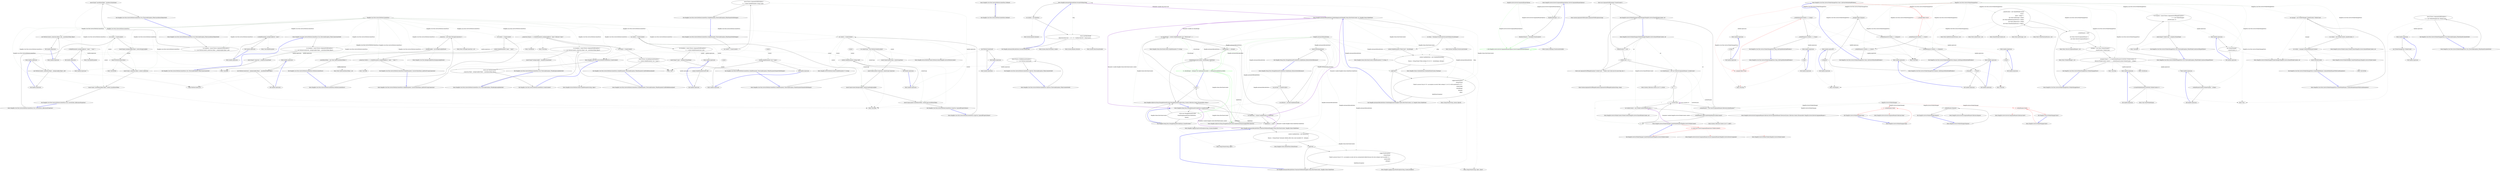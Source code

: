 digraph  {
m0_8 [cluster="Hangfire.Core.Tests.Server.PerformContextFacts.Ctor_ThrowsAnException_WhenConnectionIsNull()", file="BackgroundJobServerOptions.cs", label="Entry Hangfire.Core.Tests.Server.PerformContextFacts.Ctor_ThrowsAnException_WhenConnectionIsNull()", span="22-22"];
m0_9 [cluster="Hangfire.Core.Tests.Server.PerformContextFacts.Ctor_ThrowsAnException_WhenConnectionIsNull()", file="BackgroundJobServerOptions.cs", label="var exception = Assert.Throws<ArgumentNullException>(\r\n                () => new PerformContext(null, _backgroundJob.Object, _cancellationToken.Object))", span="24-25"];
m0_10 [cluster="Hangfire.Core.Tests.Server.PerformContextFacts.Ctor_ThrowsAnException_WhenConnectionIsNull()", file="BackgroundJobServerOptions.cs", label="Assert.Equal(''connection'', exception.ParamName)", span="27-27"];
m0_11 [cluster="Hangfire.Core.Tests.Server.PerformContextFacts.Ctor_ThrowsAnException_WhenConnectionIsNull()", file="BackgroundJobServerOptions.cs", label="Exit Hangfire.Core.Tests.Server.PerformContextFacts.Ctor_ThrowsAnException_WhenConnectionIsNull()", span="22-22"];
m0_65 [cluster="Hangfire.Server.PerformContext.SetJobParameter(string, object)", file="BackgroundJobServerOptions.cs", label="Entry Hangfire.Server.PerformContext.SetJobParameter(string, object)", span="76-76"];
m0_25 [cluster="Hangfire.Core.Tests.Server.PerformContextFacts.Ctor_ThrowsAnException_WhenCancellationTokenIsNull()", file="BackgroundJobServerOptions.cs", label="Entry Hangfire.Core.Tests.Server.PerformContextFacts.Ctor_ThrowsAnException_WhenCancellationTokenIsNull()", span="40-40"];
m0_26 [cluster="Hangfire.Core.Tests.Server.PerformContextFacts.Ctor_ThrowsAnException_WhenCancellationTokenIsNull()", file="BackgroundJobServerOptions.cs", label="var exception = Assert.Throws<ArgumentNullException>(\r\n                () => new PerformContext(_connection.Object, _backgroundJob.Object, null))", span="42-43"];
m0_27 [cluster="Hangfire.Core.Tests.Server.PerformContextFacts.Ctor_ThrowsAnException_WhenCancellationTokenIsNull()", file="BackgroundJobServerOptions.cs", label="Assert.Equal(''cancellationToken'', exception.ParamName)", span="45-45"];
m0_28 [cluster="Hangfire.Core.Tests.Server.PerformContextFacts.Ctor_ThrowsAnException_WhenCancellationTokenIsNull()", file="BackgroundJobServerOptions.cs", label="Exit Hangfire.Core.Tests.Server.PerformContextFacts.Ctor_ThrowsAnException_WhenCancellationTokenIsNull()", span="40-40"];
m0_41 [cluster="Unk.Same", file="BackgroundJobServerOptions.cs", label="Entry Unk.Same", span=""];
m0_13 [cluster="Unk.Equal", file="BackgroundJobServerOptions.cs", label="Entry Unk.Equal", span=""];
m0_76 [cluster="Hangfire.Core.Tests.Server.PerformContextFacts.GetJobParameter_ThrowsAnException_WhenNameIsNullOrEmpty()", file="BackgroundJobServerOptions.cs", label="Entry Hangfire.Core.Tests.Server.PerformContextFacts.GetJobParameter_ThrowsAnException_WhenNameIsNullOrEmpty()", span="100-100"];
m0_77 [cluster="Hangfire.Core.Tests.Server.PerformContextFacts.GetJobParameter_ThrowsAnException_WhenNameIsNullOrEmpty()", file="BackgroundJobServerOptions.cs", label="var context = CreateContext()", span="102-102"];
m0_78 [cluster="Hangfire.Core.Tests.Server.PerformContextFacts.GetJobParameter_ThrowsAnException_WhenNameIsNullOrEmpty()", file="BackgroundJobServerOptions.cs", label="Assert.Throws<ArgumentNullException>(\r\n                () => context.GetJobParameter<string>(null))", span="104-105"];
m0_79 [cluster="Hangfire.Core.Tests.Server.PerformContextFacts.GetJobParameter_ThrowsAnException_WhenNameIsNullOrEmpty()", file="BackgroundJobServerOptions.cs", label="Exit Hangfire.Core.Tests.Server.PerformContextFacts.GetJobParameter_ThrowsAnException_WhenNameIsNullOrEmpty()", span="100-100"];
m0_57 [cluster="Hangfire.Core.Tests.Server.PerformContextFacts.SetJobParameter_ThrowsAnException_WhenParameterNameIsNullOrEmpty()", file="BackgroundJobServerOptions.cs", label="Entry Hangfire.Core.Tests.Server.PerformContextFacts.SetJobParameter_ThrowsAnException_WhenParameterNameIsNullOrEmpty()", span="79-79"];
m0_58 [cluster="Hangfire.Core.Tests.Server.PerformContextFacts.SetJobParameter_ThrowsAnException_WhenParameterNameIsNullOrEmpty()", file="BackgroundJobServerOptions.cs", label="var context = CreateContext()", span="81-81"];
m0_59 [cluster="Hangfire.Core.Tests.Server.PerformContextFacts.SetJobParameter_ThrowsAnException_WhenParameterNameIsNullOrEmpty()", file="BackgroundJobServerOptions.cs", label="var exception = Assert.Throws<ArgumentNullException>(\r\n                () => context.SetJobParameter(null, null))", span="83-84"];
m0_60 [cluster="Hangfire.Core.Tests.Server.PerformContextFacts.SetJobParameter_ThrowsAnException_WhenParameterNameIsNullOrEmpty()", file="BackgroundJobServerOptions.cs", label="Assert.Equal(''name'', exception.ParamName)", span="86-86"];
m0_61 [cluster="Hangfire.Core.Tests.Server.PerformContextFacts.SetJobParameter_ThrowsAnException_WhenParameterNameIsNullOrEmpty()", file="BackgroundJobServerOptions.cs", label="Exit Hangfire.Core.Tests.Server.PerformContextFacts.SetJobParameter_ThrowsAnException_WhenParameterNameIsNullOrEmpty()", span="79-79"];
m0_12 [cluster="Unk.>", file="BackgroundJobServerOptions.cs", label="Entry Unk.>", span=""];
m0_100 [cluster="Hangfire.Core.Tests.Server.PerformContextFacts.Method()", file="BackgroundJobServerOptions.cs", label="Entry Hangfire.Core.Tests.Server.PerformContextFacts.Method()", span="124-124"];
m0_101 [cluster="Hangfire.Core.Tests.Server.PerformContextFacts.Method()", file="BackgroundJobServerOptions.cs", label="Exit Hangfire.Core.Tests.Server.PerformContextFacts.Method()", span="124-124"];
m0_39 [cluster="Hangfire.Core.Tests.Server.PerformContextFacts.CreateContext()", file="BackgroundJobServerOptions.cs", label="Entry Hangfire.Core.Tests.Server.PerformContextFacts.CreateContext()", span="118-118"];
m0_98 [cluster="Hangfire.Core.Tests.Server.PerformContextFacts.CreateContext()", file="BackgroundJobServerOptions.cs", label="return new PerformContext(\r\n                _connection.Object, _backgroundJob.Object, _cancellationToken.Object);", span="120-121"];
m0_99 [cluster="Hangfire.Core.Tests.Server.PerformContextFacts.CreateContext()", file="BackgroundJobServerOptions.cs", label="Exit Hangfire.Core.Tests.Server.PerformContextFacts.CreateContext()", span="118-118"];
m0_6 [cluster="Hangfire.Core.Tests.BackgroundJobMock.BackgroundJobMock()", file="BackgroundJobServerOptions.cs", label="Entry Hangfire.Core.Tests.BackgroundJobMock.BackgroundJobMock()", span="9-9"];
m0_49 [cluster="Hangfire.Core.Tests.Server.PerformContextFacts.CopyCtor_CopiesAllPropertyValues()", file="BackgroundJobServerOptions.cs", label="Entry Hangfire.Core.Tests.Server.PerformContextFacts.CopyCtor_CopiesAllPropertyValues()", span="67-67"];
m0_50 [cluster="Hangfire.Core.Tests.Server.PerformContextFacts.CopyCtor_CopiesAllPropertyValues()", file="BackgroundJobServerOptions.cs", label="var context = CreateContext()", span="69-69"];
m0_51 [cluster="Hangfire.Core.Tests.Server.PerformContextFacts.CopyCtor_CopiesAllPropertyValues()", file="BackgroundJobServerOptions.cs", label="var contextCopy = new PerformContext(context)", span="70-70"];
m0_52 [cluster="Hangfire.Core.Tests.Server.PerformContextFacts.CopyCtor_CopiesAllPropertyValues()", file="BackgroundJobServerOptions.cs", label="Assert.Same(context.Items, contextCopy.Items)", span="72-72"];
m0_53 [cluster="Hangfire.Core.Tests.Server.PerformContextFacts.CopyCtor_CopiesAllPropertyValues()", file="BackgroundJobServerOptions.cs", label="Assert.Same(context.Connection, contextCopy.Connection)", span="73-73"];
m0_54 [cluster="Hangfire.Core.Tests.Server.PerformContextFacts.CopyCtor_CopiesAllPropertyValues()", file="BackgroundJobServerOptions.cs", label="Assert.Same(context.BackgroundJob, contextCopy.BackgroundJob)", span="74-74"];
m0_55 [cluster="Hangfire.Core.Tests.Server.PerformContextFacts.CopyCtor_CopiesAllPropertyValues()", file="BackgroundJobServerOptions.cs", label="Assert.Same(context.CancellationToken, contextCopy.CancellationToken)", span="75-75"];
m0_56 [cluster="Hangfire.Core.Tests.Server.PerformContextFacts.CopyCtor_CopiesAllPropertyValues()", file="BackgroundJobServerOptions.cs", label="Exit Hangfire.Core.Tests.Server.PerformContextFacts.CopyCtor_CopiesAllPropertyValues()", span="67-67"];
m0_40 [cluster="Unk.NotNull", file="BackgroundJobServerOptions.cs", label="Entry Unk.NotNull", span=""];
m0_83 [cluster="Hangfire.Server.PerformContext.GetJobParameter<T>(string)", file="BackgroundJobServerOptions.cs", label="Entry Hangfire.Server.PerformContext.GetJobParameter<T>(string)", span="83-83"];
m0_94 [cluster="Unk.GetJobParameter", file="BackgroundJobServerOptions.cs", label="Entry Unk.GetJobParameter", span=""];
m0_42 [cluster="Hangfire.Core.Tests.Server.PerformContextFacts.CopyCtor_ThrowsAnException_WhenContextIsNull()", file="BackgroundJobServerOptions.cs", label="Entry Hangfire.Core.Tests.Server.PerformContextFacts.CopyCtor_ThrowsAnException_WhenContextIsNull()", span="60-60"];
m0_43 [cluster="Hangfire.Core.Tests.Server.PerformContextFacts.CopyCtor_ThrowsAnException_WhenContextIsNull()", file="BackgroundJobServerOptions.cs", label="Assert.Throws<NullReferenceException>(\r\n                () => new PerformContext(null))", span="62-63"];
m0_44 [cluster="Hangfire.Core.Tests.Server.PerformContextFacts.CopyCtor_ThrowsAnException_WhenContextIsNull()", file="BackgroundJobServerOptions.cs", label="Exit Hangfire.Core.Tests.Server.PerformContextFacts.CopyCtor_ThrowsAnException_WhenContextIsNull()", span="60-60"];
m0_89 [cluster="Unk.Setup", file="BackgroundJobServerOptions.cs", label="Entry Unk.Setup", span=""];
m0_48 [cluster="Hangfire.Server.PerformContext.PerformContext(Hangfire.Server.PerformContext)", file="BackgroundJobServerOptions.cs", label="Entry Hangfire.Server.PerformContext.PerformContext(Hangfire.Server.PerformContext)", span="30-30"];
m0_95 [cluster="lambda expression", file="BackgroundJobServerOptions.cs", label="Entry lambda expression", span="115-115"];
m0_14 [cluster="lambda expression", file="BackgroundJobServerOptions.cs", label="Entry lambda expression", span="25-25"];
m0_15 [cluster="lambda expression", file="BackgroundJobServerOptions.cs", label="new PerformContext(null, _backgroundJob.Object, _cancellationToken.Object)", span="25-25"];
m0_16 [cluster="lambda expression", file="BackgroundJobServerOptions.cs", label="Exit lambda expression", span="25-25"];
m0_22 [cluster="lambda expression", file="BackgroundJobServerOptions.cs", label="Entry lambda expression", span="34-34"];
m0_23 [cluster="lambda expression", file="BackgroundJobServerOptions.cs", label="new PerformContext(_connection.Object, null, _cancellationToken.Object)", span="34-34"];
m0_24 [cluster="lambda expression", file="BackgroundJobServerOptions.cs", label="Exit lambda expression", span="34-34"];
m0_29 [cluster="lambda expression", file="BackgroundJobServerOptions.cs", label="Entry lambda expression", span="43-43"];
m0_30 [cluster="lambda expression", file="BackgroundJobServerOptions.cs", label="new PerformContext(_connection.Object, _backgroundJob.Object, null)", span="43-43"];
m0_31 [cluster="lambda expression", file="BackgroundJobServerOptions.cs", label="Exit lambda expression", span="43-43"];
m0_45 [cluster="lambda expression", file="BackgroundJobServerOptions.cs", label="Entry lambda expression", span="63-63"];
m0_46 [cluster="lambda expression", file="BackgroundJobServerOptions.cs", label="new PerformContext(null)", span="63-63"];
m0_47 [cluster="lambda expression", file="BackgroundJobServerOptions.cs", label="Exit lambda expression", span="63-63"];
m0_63 [cluster="lambda expression", file="BackgroundJobServerOptions.cs", label="context.SetJobParameter(null, null)", span="84-84"];
m0_62 [cluster="lambda expression", file="BackgroundJobServerOptions.cs", label="Entry lambda expression", span="84-84"];
m0_64 [cluster="lambda expression", file="BackgroundJobServerOptions.cs", label="Exit lambda expression", span="84-84"];
m0_72 [cluster="lambda expression", file="BackgroundJobServerOptions.cs", label="Entry lambda expression", span="96-96"];
m0_73 [cluster="lambda expression", file="BackgroundJobServerOptions.cs", label="x.SetJobParameter(_backgroundJob.Id, ''name'', ''\''value\'''')", span="96-96"];
m0_74 [cluster="lambda expression", file="BackgroundJobServerOptions.cs", label="Exit lambda expression", span="96-96"];
m0_81 [cluster="lambda expression", file="BackgroundJobServerOptions.cs", label="context.GetJobParameter<string>(null)", span="105-105"];
m0_80 [cluster="lambda expression", file="BackgroundJobServerOptions.cs", label="Entry lambda expression", span="105-105"];
m0_82 [cluster="lambda expression", file="BackgroundJobServerOptions.cs", label="Exit lambda expression", span="105-105"];
m0_91 [cluster="lambda expression", file="BackgroundJobServerOptions.cs", label="Entry lambda expression", span="111-111"];
m0_96 [cluster="lambda expression", file="BackgroundJobServerOptions.cs", label="context.GetJobParameter<int>(''name'')", span="115-115"];
m0_92 [cluster="lambda expression", file="BackgroundJobServerOptions.cs", label="x.GetJobParameter(_backgroundJob.Id, ''name'')", span="111-111"];
m0_93 [cluster="lambda expression", file="BackgroundJobServerOptions.cs", label="Exit lambda expression", span="111-111"];
m0_97 [cluster="lambda expression", file="BackgroundJobServerOptions.cs", label="Exit lambda expression", span="115-115"];
m0_71 [cluster="Unk.Verify", file="BackgroundJobServerOptions.cs", label="Entry Unk.Verify", span=""];
m0_7 [cluster="Mock<IJobCancellationToken>.cstr", file="BackgroundJobServerOptions.cs", label="Entry Mock<IJobCancellationToken>.cstr", span=""];
m0_32 [cluster="Hangfire.Core.Tests.Server.PerformContextFacts.Ctor_CorrectlySets_AllInstanceProperties()", file="BackgroundJobServerOptions.cs", label="Entry Hangfire.Core.Tests.Server.PerformContextFacts.Ctor_CorrectlySets_AllInstanceProperties()", span="49-49"];
m0_33 [cluster="Hangfire.Core.Tests.Server.PerformContextFacts.Ctor_CorrectlySets_AllInstanceProperties()", file="BackgroundJobServerOptions.cs", label="var context = CreateContext()", span="51-51"];
m0_34 [cluster="Hangfire.Core.Tests.Server.PerformContextFacts.Ctor_CorrectlySets_AllInstanceProperties()", file="BackgroundJobServerOptions.cs", label="Assert.Equal(_backgroundJob.Object, context.BackgroundJob)", span="53-53"];
m0_35 [cluster="Hangfire.Core.Tests.Server.PerformContextFacts.Ctor_CorrectlySets_AllInstanceProperties()", file="BackgroundJobServerOptions.cs", label="Assert.NotNull(context.Items)", span="54-54"];
m0_36 [cluster="Hangfire.Core.Tests.Server.PerformContextFacts.Ctor_CorrectlySets_AllInstanceProperties()", file="BackgroundJobServerOptions.cs", label="Assert.Same(_connection.Object, context.Connection)", span="55-55"];
m0_37 [cluster="Hangfire.Core.Tests.Server.PerformContextFacts.Ctor_CorrectlySets_AllInstanceProperties()", file="BackgroundJobServerOptions.cs", label="Assert.Same(_cancellationToken.Object, context.CancellationToken)", span="56-56"];
m0_38 [cluster="Hangfire.Core.Tests.Server.PerformContextFacts.Ctor_CorrectlySets_AllInstanceProperties()", file="BackgroundJobServerOptions.cs", label="Exit Hangfire.Core.Tests.Server.PerformContextFacts.Ctor_CorrectlySets_AllInstanceProperties()", span="49-49"];
m0_66 [cluster="Hangfire.Core.Tests.Server.PerformContextFacts.SetJobParameter_ConvertsValueToJson_AndSetsItUsingConnection()", file="BackgroundJobServerOptions.cs", label="Entry Hangfire.Core.Tests.Server.PerformContextFacts.SetJobParameter_ConvertsValueToJson_AndSetsItUsingConnection()", span="90-90"];
m0_67 [cluster="Hangfire.Core.Tests.Server.PerformContextFacts.SetJobParameter_ConvertsValueToJson_AndSetsItUsingConnection()", file="BackgroundJobServerOptions.cs", label="var context = CreateContext()", span="92-92"];
m0_68 [cluster="Hangfire.Core.Tests.Server.PerformContextFacts.SetJobParameter_ConvertsValueToJson_AndSetsItUsingConnection()", file="BackgroundJobServerOptions.cs", label="context.SetJobParameter(''name'', ''value'')", span="94-94"];
m0_69 [cluster="Hangfire.Core.Tests.Server.PerformContextFacts.SetJobParameter_ConvertsValueToJson_AndSetsItUsingConnection()", file="BackgroundJobServerOptions.cs", label="_connection.Verify(x => x.SetJobParameter(_backgroundJob.Id, ''name'', ''\''value\''''))", span="96-96"];
m0_70 [cluster="Hangfire.Core.Tests.Server.PerformContextFacts.SetJobParameter_ConvertsValueToJson_AndSetsItUsingConnection()", file="BackgroundJobServerOptions.cs", label="Exit Hangfire.Core.Tests.Server.PerformContextFacts.SetJobParameter_ConvertsValueToJson_AndSetsItUsingConnection()", span="90-90"];
m0_0 [cluster="Hangfire.Core.Tests.Server.PerformContextFacts.PerformContextFacts()", file="BackgroundJobServerOptions.cs", label="Entry Hangfire.Core.Tests.Server.PerformContextFacts.PerformContextFacts()", span="14-14"];
m0_1 [cluster="Hangfire.Core.Tests.Server.PerformContextFacts.PerformContextFacts()", file="BackgroundJobServerOptions.cs", label="_connection = new Mock<IStorageConnection>()", span="16-16"];
m0_2 [cluster="Hangfire.Core.Tests.Server.PerformContextFacts.PerformContextFacts()", file="BackgroundJobServerOptions.cs", label="_backgroundJob = new BackgroundJobMock()", span="17-17"];
m0_3 [cluster="Hangfire.Core.Tests.Server.PerformContextFacts.PerformContextFacts()", file="BackgroundJobServerOptions.cs", label="_cancellationToken = new Mock<IJobCancellationToken>()", span="18-18"];
m0_4 [cluster="Hangfire.Core.Tests.Server.PerformContextFacts.PerformContextFacts()", file="BackgroundJobServerOptions.cs", label="Exit Hangfire.Core.Tests.Server.PerformContextFacts.PerformContextFacts()", span="14-14"];
m0_90 [cluster="Unk.Returns", file="BackgroundJobServerOptions.cs", label="Entry Unk.Returns", span=""];
m0_84 [cluster="Hangfire.Core.Tests.Server.PerformContextFacts.GetJobParameter_ThrowsAnException_WhenParameterCouldNotBeDeserialized()", file="BackgroundJobServerOptions.cs", label="Entry Hangfire.Core.Tests.Server.PerformContextFacts.GetJobParameter_ThrowsAnException_WhenParameterCouldNotBeDeserialized()", span="109-109"];
m0_85 [cluster="Hangfire.Core.Tests.Server.PerformContextFacts.GetJobParameter_ThrowsAnException_WhenParameterCouldNotBeDeserialized()", file="BackgroundJobServerOptions.cs", label="_connection.Setup(x => x.GetJobParameter(_backgroundJob.Id, ''name'')).Returns(''value'')", span="111-111"];
m0_86 [cluster="Hangfire.Core.Tests.Server.PerformContextFacts.GetJobParameter_ThrowsAnException_WhenParameterCouldNotBeDeserialized()", file="BackgroundJobServerOptions.cs", label="var context = CreateContext()", span="112-112"];
m0_87 [cluster="Hangfire.Core.Tests.Server.PerformContextFacts.GetJobParameter_ThrowsAnException_WhenParameterCouldNotBeDeserialized()", file="BackgroundJobServerOptions.cs", label="Assert.Throws<InvalidOperationException>(\r\n                () => context.GetJobParameter<int>(''name''))", span="114-115"];
m0_88 [cluster="Hangfire.Core.Tests.Server.PerformContextFacts.GetJobParameter_ThrowsAnException_WhenParameterCouldNotBeDeserialized()", file="BackgroundJobServerOptions.cs", label="Exit Hangfire.Core.Tests.Server.PerformContextFacts.GetJobParameter_ThrowsAnException_WhenParameterCouldNotBeDeserialized()", span="109-109"];
m0_5 [cluster="Mock<IStorageConnection>.cstr", file="BackgroundJobServerOptions.cs", label="Entry Mock<IStorageConnection>.cstr", span=""];
m0_75 [cluster="Unk.SetJobParameter", file="BackgroundJobServerOptions.cs", label="Entry Unk.SetJobParameter", span=""];
m0_18 [cluster="Hangfire.Core.Tests.Server.PerformContextFacts.Ctor_ThrowsAnException_WhenBackgroundJobIsNull()", file="BackgroundJobServerOptions.cs", label="Entry Hangfire.Core.Tests.Server.PerformContextFacts.Ctor_ThrowsAnException_WhenBackgroundJobIsNull()", span="31-31"];
m0_19 [cluster="Hangfire.Core.Tests.Server.PerformContextFacts.Ctor_ThrowsAnException_WhenBackgroundJobIsNull()", file="BackgroundJobServerOptions.cs", label="var exception = Assert.Throws<ArgumentNullException>(\r\n                () => new PerformContext(_connection.Object, null, _cancellationToken.Object))", span="33-34"];
m0_20 [cluster="Hangfire.Core.Tests.Server.PerformContextFacts.Ctor_ThrowsAnException_WhenBackgroundJobIsNull()", file="BackgroundJobServerOptions.cs", label="Assert.Equal(''backgroundJob'', exception.ParamName)", span="36-36"];
m0_21 [cluster="Hangfire.Core.Tests.Server.PerformContextFacts.Ctor_ThrowsAnException_WhenBackgroundJobIsNull()", file="BackgroundJobServerOptions.cs", label="Exit Hangfire.Core.Tests.Server.PerformContextFacts.Ctor_ThrowsAnException_WhenBackgroundJobIsNull()", span="31-31"];
m0_17 [cluster="PerformContext.cstr", file="BackgroundJobServerOptions.cs", label="Entry PerformContext.cstr", span=""];
m0_102 [file="BackgroundJobServerOptions.cs", label="Hangfire.Core.Tests.Server.PerformContextFacts", span=""];
m0_103 [file="BackgroundJobServerOptions.cs", label=context, span=""];
m0_104 [file="BackgroundJobServerOptions.cs", label=context, span=""];
m0_105 [file="BackgroundJobServerOptions.cs", label=context, span=""];
m2_28 [cluster="Hangfire.AutomaticRetryAttribute.SecondsToDelay(long)", file="ServerComponentRunnerCollection.cs", label="Entry Hangfire.AutomaticRetryAttribute.SecondsToDelay(long)", span="132-132"];
m2_40 [cluster="Hangfire.AutomaticRetryAttribute.SecondsToDelay(long)", file="ServerComponentRunnerCollection.cs", label="var random = new Random()", span="134-134"];
m2_41 [cluster="Hangfire.AutomaticRetryAttribute.SecondsToDelay(long)", file="ServerComponentRunnerCollection.cs", label="return (int)Math.Round(\r\n                Math.Pow(retryCount - 1, 4) + 15 + (random.Next(30) * (retryCount)));", span="135-136"];
m2_42 [cluster="Hangfire.AutomaticRetryAttribute.SecondsToDelay(long)", file="ServerComponentRunnerCollection.cs", label="Exit Hangfire.AutomaticRetryAttribute.SecondsToDelay(long)", span="132-132"];
m2_32 [cluster="string.Format(string, object, object)", file="ServerComponentRunnerCollection.cs", label="Entry string.Format(string, object, object)", span="0-0"];
m2_33 [cluster="string.Format(string, params object[])", file="ServerComponentRunnerCollection.cs", label="Entry string.Format(string, params object[])", span="0-0"];
m2_43 [cluster="System.Random.Random()", file="ServerComponentRunnerCollection.cs", label="Entry System.Random.Random()", span="0-0"];
m2_20 [cluster="string.Format(string, object)", file="ServerComponentRunnerCollection.cs", label="Entry string.Format(string, object)", span="0-0"];
m2_19 [cluster="Hangfire.AutomaticRetryAttribute.TransitionToDeleted(Hangfire.States.ElectStateContext, Hangfire.States.FailedState)", file="ServerComponentRunnerCollection.cs", label="Entry Hangfire.AutomaticRetryAttribute.TransitionToDeleted(Hangfire.States.ElectStateContext, Hangfire.States.FailedState)", span="113-113"];
m2_35 [cluster="Hangfire.AutomaticRetryAttribute.TransitionToDeleted(Hangfire.States.ElectStateContext, Hangfire.States.FailedState)", file="ServerComponentRunnerCollection.cs", label="context.CandidateState = new DeletedState\r\n            {\r\n                Reason = String.Format(''Automatic deletion after retry count exceeded {0}'', Attempts)\r\n            }", span="115-118"];
m2_36 [cluster="Hangfire.AutomaticRetryAttribute.TransitionToDeleted(Hangfire.States.ElectStateContext, Hangfire.States.FailedState)", file="ServerComponentRunnerCollection.cs", label=LogEvents, span="120-120"];
m2_37 [cluster="Hangfire.AutomaticRetryAttribute.TransitionToDeleted(Hangfire.States.ElectStateContext, Hangfire.States.FailedState)", file="ServerComponentRunnerCollection.cs", label="Logger.WarnException(\r\n                    String.Format(\r\n                        ''Failed to process the job '{0}': an exception occured. Job was automatically deleted because the retry attempt count exceeded {1}.'',\r\n                        context.JobId,\r\n                        Attempts),\r\n                    failedState.Exception)", span="122-127"];
m2_38 [cluster="Hangfire.AutomaticRetryAttribute.TransitionToDeleted(Hangfire.States.ElectStateContext, Hangfire.States.FailedState)", file="ServerComponentRunnerCollection.cs", label="Exit Hangfire.AutomaticRetryAttribute.TransitionToDeleted(Hangfire.States.ElectStateContext, Hangfire.States.FailedState)", span="113-113"];
m2_30 [cluster="Hangfire.States.ElectStateContext.SetJobParameter<T>(string, T)", file="ServerComponentRunnerCollection.cs", label="Entry Hangfire.States.ElectStateContext.SetJobParameter<T>(string, T)", span="49-49"];
m2_44 [cluster="System.Math.Pow(double, double)", file="ServerComponentRunnerCollection.cs", label="Entry System.Math.Pow(double, double)", span="0-0"];
m2_34 [cluster="Hangfire.Logging.ILog.WarnException(string, System.Exception)", file="ServerComponentRunnerCollection.cs", label="Entry Hangfire.Logging.ILog.WarnException(string, System.Exception)", span="285-285"];
m2_17 [cluster="Hangfire.States.ElectStateContext.GetJobParameter<T>(string)", file="ServerComponentRunnerCollection.cs", label="Entry Hangfire.States.ElectStateContext.GetJobParameter<T>(string)", span="54-54"];
m2_29 [cluster="System.TimeSpan.FromSeconds(double)", file="ServerComponentRunnerCollection.cs", label="Entry System.TimeSpan.FromSeconds(double)", span="0-0"];
m2_8 [cluster="Hangfire.AutomaticRetryAttribute.OnStateElection(Hangfire.States.ElectStateContext)", file="ServerComponentRunnerCollection.cs", label="return;", span="50-50"];
m2_9 [cluster="Hangfire.AutomaticRetryAttribute.OnStateElection(Hangfire.States.ElectStateContext)", file="ServerComponentRunnerCollection.cs", label="var retryAttempt = context.GetJobParameter<int>(''RetryCount'') + 1", span="53-53"];
m2_10 [cluster="Hangfire.AutomaticRetryAttribute.OnStateElection(Hangfire.States.ElectStateContext)", file="ServerComponentRunnerCollection.cs", label="retryAttempt <= Attempts", span="55-55"];
m2_11 [cluster="Hangfire.AutomaticRetryAttribute.OnStateElection(Hangfire.States.ElectStateContext)", file="ServerComponentRunnerCollection.cs", label="ScheduleAgainLater(context, retryAttempt, failedState)", span="57-57"];
m2_12 [cluster="Hangfire.AutomaticRetryAttribute.OnStateElection(Hangfire.States.ElectStateContext)", color=green, community=0, file="ServerComponentRunnerCollection.cs", label="21: retryAttempt > Attempts && OnAttemptsExceeded == AttemptsExceededAction.Delete", span="59-59"];
m2_0 [cluster="Hangfire.Msmq.Tests.MsmqJobQueueProviderFacts.GetJobQueue_ReturnsNonNullInstance()", file="ServerComponentRunnerCollection.cs", label="Entry Hangfire.Msmq.Tests.MsmqJobQueueProviderFacts.GetJobQueue_ReturnsNonNullInstance()", span="10-10"];
m2_1 [cluster="Hangfire.Msmq.Tests.MsmqJobQueueProviderFacts.GetJobQueue_ReturnsNonNullInstance()", file="ServerComponentRunnerCollection.cs", label="var provider = CreateProvider()", span="12-12"];
m2_2 [cluster="Hangfire.Msmq.Tests.MsmqJobQueueProviderFacts.GetJobQueue_ReturnsNonNullInstance()", file="ServerComponentRunnerCollection.cs", label="var jobQueue = provider.GetJobQueue(null)", span="14-14"];
m2_3 [cluster="Hangfire.Msmq.Tests.MsmqJobQueueProviderFacts.GetJobQueue_ReturnsNonNullInstance()", file="ServerComponentRunnerCollection.cs", label="Assert.NotNull(jobQueue)", span="16-16"];
m2_4 [cluster="Hangfire.Msmq.Tests.MsmqJobQueueProviderFacts.GetJobQueue_ReturnsNonNullInstance()", file="ServerComponentRunnerCollection.cs", label="Exit Hangfire.Msmq.Tests.MsmqJobQueueProviderFacts.GetJobQueue_ReturnsNonNullInstance()", span="10-10"];
m2_39 [cluster="Hangfire.States.DeletedState.DeletedState()", file="ServerComponentRunnerCollection.cs", label="Entry Hangfire.States.DeletedState.DeletedState()", span="27-27"];
m2_7 [cluster="Hangfire.AutomaticRetryAttribute.OnStateElection(Hangfire.States.ElectStateContext)", file="ServerComponentRunnerCollection.cs", label="failedState == null", span="47-47"];
m2_6 [cluster="Hangfire.AutomaticRetryAttribute.OnStateElection(Hangfire.States.ElectStateContext)", file="ServerComponentRunnerCollection.cs", label="var failedState = context.CandidateState as FailedState", span="46-46"];
m2_5 [cluster="Hangfire.Msmq.Tests.MsmqJobQueueProviderFacts.CreateProvider()", file="ServerComponentRunnerCollection.cs", label="Entry Hangfire.Msmq.Tests.MsmqJobQueueProviderFacts.CreateProvider()", span="29-29"];
m2_13 [cluster="Hangfire.SqlServer.Msmq.MsmqJobQueueProvider.GetJobQueueMonitoringApi(IDbConnection)", file="ServerComponentRunnerCollection.cs", label="Entry Hangfire.SqlServer.Msmq.MsmqJobQueueProvider.GetJobQueueMonitoringApi(IDbConnection)", span="37-37"];
m2_14 [cluster="Hangfire.Msmq.Tests.MsmqJobQueueProviderFacts.CreateProvider()", file="ServerComponentRunnerCollection.cs", label="return new MsmqJobQueueProvider(\r\n                CleanMsmqQueueAttribute.PathPattern,\r\n                Queues);", span="31-33"];
m2_15 [cluster="Hangfire.Msmq.Tests.MsmqJobQueueProviderFacts.CreateProvider()", file="ServerComponentRunnerCollection.cs", label="Exit Hangfire.Msmq.Tests.MsmqJobQueueProviderFacts.CreateProvider()", span="29-29"];
m2_16 [cluster="Hangfire.SqlServer.Msmq.MsmqJobQueueProvider.MsmqJobQueueProvider(string, System.Collections.Generic.IEnumerable<string>)", file="ServerComponentRunnerCollection.cs", label="Entry Hangfire.SqlServer.Msmq.MsmqJobQueueProvider.MsmqJobQueueProvider(string, System.Collections.Generic.IEnumerable<string>)", span="26-26"];
m2_31 [cluster="Hangfire.States.ScheduledState.ScheduledState(System.TimeSpan)", file="ServerComponentRunnerCollection.cs", label="Entry Hangfire.States.ScheduledState.ScheduledState(System.TimeSpan)", span="27-27"];
m2_45 [cluster="System.Random.Next(int)", file="ServerComponentRunnerCollection.cs", label="Entry System.Random.Next(int)", span="0-0"];
m2_46 [cluster="System.Math.Round(double)", file="ServerComponentRunnerCollection.cs", label="Entry System.Math.Round(double)", span="0-0"];
m2_18 [cluster="Hangfire.AutomaticRetryAttribute.ScheduleAgainLater(Hangfire.States.ElectStateContext, int, Hangfire.States.FailedState)", file="ServerComponentRunnerCollection.cs", label="Entry Hangfire.AutomaticRetryAttribute.ScheduleAgainLater(Hangfire.States.ElectStateContext, int, Hangfire.States.FailedState)", span="82-82"];
m2_24 [cluster="Hangfire.AutomaticRetryAttribute.ScheduleAgainLater(Hangfire.States.ElectStateContext, int, Hangfire.States.FailedState)", file="ServerComponentRunnerCollection.cs", label="context.CandidateState = new ScheduledState(delay)\r\n            {\r\n                Reason = String.Format(''Retry attempt {0} of {1}'', retryAttempt, Attempts)\r\n            }", span="90-93"];
m2_25 [cluster="Hangfire.AutomaticRetryAttribute.ScheduleAgainLater(Hangfire.States.ElectStateContext, int, Hangfire.States.FailedState)", file="ServerComponentRunnerCollection.cs", label=LogEvents, span="95-95"];
m2_26 [cluster="Hangfire.AutomaticRetryAttribute.ScheduleAgainLater(Hangfire.States.ElectStateContext, int, Hangfire.States.FailedState)", file="ServerComponentRunnerCollection.cs", label="Logger.WarnException(\r\n                    String.Format(\r\n                        ''Failed to process the job '{0}': an exception occurred. Retry attempt {1} of {2} will be performed in {3}.'',\r\n                        context.JobId,\r\n                        retryAttempt,\r\n                        Attempts,\r\n                        delay),\r\n                    failedState.Exception)", span="97-104"];
m2_22 [cluster="Hangfire.AutomaticRetryAttribute.ScheduleAgainLater(Hangfire.States.ElectStateContext, int, Hangfire.States.FailedState)", file="ServerComponentRunnerCollection.cs", label="var delay = TimeSpan.FromSeconds(SecondsToDelay(retryAttempt))", span="84-84"];
m2_23 [cluster="Hangfire.AutomaticRetryAttribute.ScheduleAgainLater(Hangfire.States.ElectStateContext, int, Hangfire.States.FailedState)", file="ServerComponentRunnerCollection.cs", label="context.SetJobParameter(''RetryCount'', retryAttempt)", span="86-86"];
m2_27 [cluster="Hangfire.AutomaticRetryAttribute.ScheduleAgainLater(Hangfire.States.ElectStateContext, int, Hangfire.States.FailedState)", file="ServerComponentRunnerCollection.cs", label="Exit Hangfire.AutomaticRetryAttribute.ScheduleAgainLater(Hangfire.States.ElectStateContext, int, Hangfire.States.FailedState)", span="82-82"];
m2_21 [cluster="Hangfire.Logging.ILog.ErrorException(string, System.Exception)", file="ServerComponentRunnerCollection.cs", label="Entry Hangfire.Logging.ILog.ErrorException(string, System.Exception)", span="166-166"];
m2_47 [file="ServerComponentRunnerCollection.cs", label="Hangfire.AutomaticRetryAttribute", span=""];
m3_0 [cluster="HangFire.Server.ServerComponentRunnerOptions.ServerComponentRunnerOptions()", file="ServerComponentRunnerOptions.cs", label="Entry HangFire.Server.ServerComponentRunnerOptions.ServerComponentRunnerOptions()", span="24-24"];
m3_1 [cluster="HangFire.Server.ServerComponentRunnerOptions.ServerComponentRunnerOptions()", file="ServerComponentRunnerOptions.cs", label="MaxRetryAttempts = 10", span="26-26"];
m3_2 [cluster="HangFire.Server.ServerComponentRunnerOptions.ServerComponentRunnerOptions()", file="ServerComponentRunnerOptions.cs", label="ShutdownTimeout = TimeSpan.FromSeconds(5)", span="27-27"];
m3_3 [cluster="HangFire.Server.ServerComponentRunnerOptions.ServerComponentRunnerOptions()", color=green, community=0, file="ServerComponentRunnerOptions.cs", label="1: Exit HangFire.Server.ServerComponentRunnerOptions.ServerComponentRunnerOptions()", span="24-24"];
m3_4 [cluster="System.TimeSpan.FromSeconds(double)", file="ServerComponentRunnerOptions.cs", label="Entry System.TimeSpan.FromSeconds(double)", span="0-0"];
m3_5 [file="ServerComponentRunnerOptions.cs", label="HangFire.Server.ServerComponentRunnerOptions", span=""];
m4_13 [cluster="System.ArgumentNullException.ArgumentNullException(string)", file="WorkerManager.cs", label="Entry System.ArgumentNullException.ArgumentNullException(string)", span="0-0"];
m4_27 [cluster="HangFire.Server.ServerComponentRunnerCollection.Stop()", file="WorkerManager.cs", label="Entry HangFire.Server.ServerComponentRunnerCollection.Stop()", span="44-44"];
m4_15 [cluster="System.Collections.Generic.List<T>.List(int)", file="WorkerManager.cs", label="Entry System.Collections.Generic.List<T>.List(int)", span="0-0"];
m4_24 [cluster="HangFire.Server.WorkerManager.Stop()", file="WorkerManager.cs", label="Entry HangFire.Server.WorkerManager.Stop()", span="51-51"];
m4_25 [cluster="HangFire.Server.WorkerManager.Stop()", color=red, community=0, file="WorkerManager.cs", label="2: _workerRunners.Stop()", span="53-53"];
m4_26 [cluster="HangFire.Server.WorkerManager.Stop()", file="WorkerManager.cs", label="Exit HangFire.Server.WorkerManager.Stop()", span="51-51"];
m4_16 [cluster="HangFire.Server.WorkerContext.WorkerContext(HangFire.Server.SharedWorkerContext, int)", file="WorkerManager.cs", label="Entry HangFire.Server.WorkerContext.WorkerContext(HangFire.Server.SharedWorkerContext, int)", span="27-27"];
m4_18 [cluster="System.Collections.Generic.List<T>.Add(T)", file="WorkerManager.cs", label="Entry System.Collections.Generic.List<T>.Add(T)", span="0-0"];
m4_14 [cluster="System.ArgumentOutOfRangeException.ArgumentOutOfRangeException(string, string)", file="WorkerManager.cs", label="Entry System.ArgumentOutOfRangeException.ArgumentOutOfRangeException(string, string)", span="0-0"];
m4_23 [cluster="HangFire.Server.ServerComponentRunnerCollection.Start()", file="WorkerManager.cs", label="Entry HangFire.Server.ServerComponentRunnerCollection.Start()", span="36-36"];
m4_28 [cluster="HangFire.Server.WorkerManager.Dispose()", file="WorkerManager.cs", label="Entry HangFire.Server.WorkerManager.Dispose()", span="56-56"];
m4_29 [cluster="HangFire.Server.WorkerManager.Dispose()", file="WorkerManager.cs", label="_workerRunners.Dispose()", span="58-58"];
m4_30 [cluster="HangFire.Server.WorkerManager.Dispose()", file="WorkerManager.cs", label="Exit HangFire.Server.WorkerManager.Dispose()", span="56-56"];
m4_17 [cluster="HangFire.Server.WorkerManager.CreateWorkerRunner(HangFire.Server.WorkerContext)", file="WorkerManager.cs", label="Entry HangFire.Server.WorkerManager.CreateWorkerRunner(HangFire.Server.WorkerContext)", span="61-61"];
m4_32 [cluster="HangFire.Server.WorkerManager.CreateWorkerRunner(HangFire.Server.WorkerContext)", color=red, community=0, file="WorkerManager.cs", label="13: return new ServerComponentRunner(new Worker(context));", span="63-63"];
m4_33 [cluster="HangFire.Server.WorkerManager.CreateWorkerRunner(HangFire.Server.WorkerContext)", file="WorkerManager.cs", label="Exit HangFire.Server.WorkerManager.CreateWorkerRunner(HangFire.Server.WorkerContext)", span="61-61"];
m4_31 [cluster="HangFire.Server.ServerComponentRunnerCollection.Dispose()", file="WorkerManager.cs", label="Entry HangFire.Server.ServerComponentRunnerCollection.Dispose()", span="52-52"];
m4_0 [cluster="HangFire.Server.WorkerManager.WorkerManager(HangFire.Server.SharedWorkerContext, int)", file="WorkerManager.cs", label="Entry HangFire.Server.WorkerManager.WorkerManager(HangFire.Server.SharedWorkerContext, int)", span="28-28"];
m4_1 [cluster="HangFire.Server.WorkerManager.WorkerManager(HangFire.Server.SharedWorkerContext, int)", file="WorkerManager.cs", label="sharedContext == null", span="30-30"];
m4_3 [cluster="HangFire.Server.WorkerManager.WorkerManager(HangFire.Server.SharedWorkerContext, int)", file="WorkerManager.cs", label="workerCount <= 0", span="32-32"];
m4_5 [cluster="HangFire.Server.WorkerManager.WorkerManager(HangFire.Server.SharedWorkerContext, int)", file="WorkerManager.cs", label="var workerRunners = new List<IServerComponentRunner>(workerCount)", span="34-34"];
m4_7 [cluster="HangFire.Server.WorkerManager.WorkerManager(HangFire.Server.SharedWorkerContext, int)", file="WorkerManager.cs", label="i <= workerCount", span="35-35"];
m4_8 [cluster="HangFire.Server.WorkerManager.WorkerManager(HangFire.Server.SharedWorkerContext, int)", file="WorkerManager.cs", label="var workerContext = new WorkerContext(sharedContext, i)", span="37-37"];
m4_2 [cluster="HangFire.Server.WorkerManager.WorkerManager(HangFire.Server.SharedWorkerContext, int)", file="WorkerManager.cs", label="throw new ArgumentNullException(''sharedContext'');", span="30-30"];
m4_4 [cluster="HangFire.Server.WorkerManager.WorkerManager(HangFire.Server.SharedWorkerContext, int)", file="WorkerManager.cs", label="throw new ArgumentOutOfRangeException(''workerCount'', ''Worker count value must be more than zero.'');", span="32-32"];
m4_6 [cluster="HangFire.Server.WorkerManager.WorkerManager(HangFire.Server.SharedWorkerContext, int)", file="WorkerManager.cs", label="var i = 1", span="35-35"];
m4_9 [cluster="HangFire.Server.WorkerManager.WorkerManager(HangFire.Server.SharedWorkerContext, int)", file="WorkerManager.cs", label="workerRunners.Add(CreateWorkerRunner(workerContext))", span="40-40"];
m4_11 [cluster="HangFire.Server.WorkerManager.WorkerManager(HangFire.Server.SharedWorkerContext, int)", file="WorkerManager.cs", label="_workerRunners = new ServerComponentRunnerCollection(workerRunners)", span="43-43"];
m4_10 [cluster="HangFire.Server.WorkerManager.WorkerManager(HangFire.Server.SharedWorkerContext, int)", file="WorkerManager.cs", label="i++", span="35-35"];
m4_12 [cluster="HangFire.Server.WorkerManager.WorkerManager(HangFire.Server.SharedWorkerContext, int)", file="WorkerManager.cs", label="Exit HangFire.Server.WorkerManager.WorkerManager(HangFire.Server.SharedWorkerContext, int)", span="28-28"];
m4_34 [cluster="HangFire.Server.ServerComponentRunner.ServerComponentRunner(HangFire.Server.IServerComponent)", file="WorkerManager.cs", label="Entry HangFire.Server.ServerComponentRunner.ServerComponentRunner(HangFire.Server.IServerComponent)", span="36-36"];
m4_35 [cluster="HangFire.Server.Worker.Worker(HangFire.Server.WorkerContext)", file="WorkerManager.cs", label="Entry HangFire.Server.Worker.Worker(HangFire.Server.WorkerContext)", span="27-27"];
m4_20 [cluster="HangFire.Server.WorkerManager.Start()", file="WorkerManager.cs", label="Entry HangFire.Server.WorkerManager.Start()", span="46-46"];
m4_21 [cluster="HangFire.Server.WorkerManager.Start()", color=red, community=0, file="WorkerManager.cs", label="2: _workerRunners.Start()", span="48-48"];
m4_22 [cluster="HangFire.Server.WorkerManager.Start()", file="WorkerManager.cs", label="Exit HangFire.Server.WorkerManager.Start()", span="46-46"];
m4_19 [cluster="HangFire.Server.ServerComponentRunnerCollection.ServerComponentRunnerCollection(System.Collections.Generic.IEnumerable<HangFire.Server.IServerComponentRunner>)", file="WorkerManager.cs", label="Entry HangFire.Server.ServerComponentRunnerCollection.ServerComponentRunnerCollection(System.Collections.Generic.IEnumerable<HangFire.Server.IServerComponentRunner>)", span="26-26"];
m4_36 [file="WorkerManager.cs", label="HangFire.Server.WorkerManager", span=""];
m5_47 [cluster="HangFire.Core.Tests.Server.WorkerManagerFacts.Start_CallsStartMethodOnAllWorkers()", file="WorkerManagerFacts.cs", label="Entry HangFire.Core.Tests.Server.WorkerManagerFacts.Start_CallsStartMethodOnAllWorkers()", span="69-69"];
m5_48 [cluster="HangFire.Core.Tests.Server.WorkerManagerFacts.Start_CallsStartMethodOnAllWorkers()", color=red, community=0, file="WorkerManagerFacts.cs", label="7: _manager.Object.Start()", span="71-71"];
m5_49 [cluster="HangFire.Core.Tests.Server.WorkerManagerFacts.Start_CallsStartMethodOnAllWorkers()", file="WorkerManagerFacts.cs", label="_workerRunners[0].Verify(x => x.Start())", span="73-73"];
m5_50 [cluster="HangFire.Core.Tests.Server.WorkerManagerFacts.Start_CallsStartMethodOnAllWorkers()", file="WorkerManagerFacts.cs", label="_workerRunners[1].Verify(x => x.Start())", span="74-74"];
m5_51 [cluster="HangFire.Core.Tests.Server.WorkerManagerFacts.Start_CallsStartMethodOnAllWorkers()", file="WorkerManagerFacts.cs", label="Exit HangFire.Core.Tests.Server.WorkerManagerFacts.Start_CallsStartMethodOnAllWorkers()", span="69-69"];
m5_10 [cluster="Mock<IStateMachineFactory>.cstr", file="WorkerManagerFacts.cs", label="Entry Mock<IStateMachineFactory>.cstr", span=""];
m5_34 [cluster="Unk.Equal", file="WorkerManagerFacts.cs", label="Entry Unk.Equal", span=""];
m5_60 [cluster="HangFire.Core.Tests.Server.WorkerManagerFacts.Stop_CallsStopMethodOnAllWorkers()", file="WorkerManagerFacts.cs", label="Entry HangFire.Core.Tests.Server.WorkerManagerFacts.Stop_CallsStopMethodOnAllWorkers()", span="78-78"];
m5_61 [cluster="HangFire.Core.Tests.Server.WorkerManagerFacts.Stop_CallsStopMethodOnAllWorkers()", color=red, community=0, file="WorkerManagerFacts.cs", label="29: _manager.Object.Stop()", span="80-80"];
m5_62 [cluster="HangFire.Core.Tests.Server.WorkerManagerFacts.Stop_CallsStopMethodOnAllWorkers()", file="WorkerManagerFacts.cs", label="_workerRunners[0].Verify(x => x.Stop())", span="82-82"];
m5_63 [cluster="HangFire.Core.Tests.Server.WorkerManagerFacts.Stop_CallsStopMethodOnAllWorkers()", file="WorkerManagerFacts.cs", label="_workerRunners[1].Verify(x => x.Stop())", span="83-83"];
m5_64 [cluster="HangFire.Core.Tests.Server.WorkerManagerFacts.Stop_CallsStopMethodOnAllWorkers()", file="WorkerManagerFacts.cs", label="Exit HangFire.Core.Tests.Server.WorkerManagerFacts.Stop_CallsStopMethodOnAllWorkers()", span="78-78"];
m5_65 [cluster="Unk.Stop", file="WorkerManagerFacts.cs", label="Entry Unk.Stop", span=""];
m5_72 [cluster="HangFire.Core.Tests.Server.WorkerManagerFacts.Dispose_CallsDisposeMethodOnAllWorkers()", file="WorkerManagerFacts.cs", label="Entry HangFire.Core.Tests.Server.WorkerManagerFacts.Dispose_CallsDisposeMethodOnAllWorkers()", span="87-87"];
m5_73 [cluster="HangFire.Core.Tests.Server.WorkerManagerFacts.Dispose_CallsDisposeMethodOnAllWorkers()", file="WorkerManagerFacts.cs", label="_manager.Object.Dispose()", span="89-89"];
m5_74 [cluster="HangFire.Core.Tests.Server.WorkerManagerFacts.Dispose_CallsDisposeMethodOnAllWorkers()", file="WorkerManagerFacts.cs", label="_workerRunners[0].Verify(x => x.Dispose())", span="91-91"];
m5_75 [cluster="HangFire.Core.Tests.Server.WorkerManagerFacts.Dispose_CallsDisposeMethodOnAllWorkers()", file="WorkerManagerFacts.cs", label="_workerRunners[1].Verify(x => x.Dispose())", span="92-92"];
m5_76 [cluster="HangFire.Core.Tests.Server.WorkerManagerFacts.Dispose_CallsDisposeMethodOnAllWorkers()", file="WorkerManagerFacts.cs", label="Exit HangFire.Core.Tests.Server.WorkerManagerFacts.Dispose_CallsDisposeMethodOnAllWorkers()", span="87-87"];
m5_11 [cluster="Mock<IServerComponentRunner>.cstr", file="WorkerManagerFacts.cs", label="Entry Mock<IServerComponentRunner>.cstr", span=""];
m5_12 [cluster="Mock<WorkerManager>.cstr", file="WorkerManagerFacts.cs", label="Entry Mock<WorkerManager>.cstr", span=""];
m5_0 [cluster="HangFire.Core.Tests.Server.WorkerManagerFacts.WorkerManagerFacts()", file="WorkerManagerFacts.cs", label="Entry HangFire.Core.Tests.Server.WorkerManagerFacts.WorkerManagerFacts()", span="17-17"];
m5_1 [cluster="HangFire.Core.Tests.Server.WorkerManagerFacts.WorkerManagerFacts()", file="WorkerManagerFacts.cs", label="_sharedContext = new SharedWorkerContext(\r\n                ''server'',\r\n                new[] { ''default'' },\r\n                new Mock<JobStorage>().Object,\r\n                new Mock<IJobPerformanceProcess>().Object,\r\n                new Mock<JobActivator>().Object,\r\n                new Mock<IStateMachineFactory>().Object)", span="19-25"];
m5_2 [cluster="HangFire.Core.Tests.Server.WorkerManagerFacts.WorkerManagerFacts()", file="WorkerManagerFacts.cs", label="_workerRunners = new[]\r\n            {\r\n                new Mock<IServerComponentRunner>(), \r\n                new Mock<IServerComponentRunner>()\r\n            }", span="27-31"];
m5_3 [cluster="HangFire.Core.Tests.Server.WorkerManagerFacts.WorkerManagerFacts()", file="WorkerManagerFacts.cs", label="_manager = new Mock<WorkerManager>(\r\n                _sharedContext, WorkerCount)", span="33-34"];
m5_4 [cluster="HangFire.Core.Tests.Server.WorkerManagerFacts.WorkerManagerFacts()", file="WorkerManagerFacts.cs", label="_manager.Setup(x => x.CreateWorkerRunner(It.IsNotNull<WorkerContext>()))\r\n                .Returns((WorkerContext context) => _workerRunners[context.WorkerNumber - 1].Object)", span="36-37"];
m5_5 [cluster="HangFire.Core.Tests.Server.WorkerManagerFacts.WorkerManagerFacts()", file="WorkerManagerFacts.cs", label="Exit HangFire.Core.Tests.Server.WorkerManagerFacts.WorkerManagerFacts()", span="17-17"];
m5_18 [cluster="Unk.>", file="WorkerManagerFacts.cs", label="Entry Unk.>", span=""];
m5_23 [cluster="HangFire.Core.Tests.Server.WorkerManagerFacts.Ctor_ThrowsAnException_WhenSharedContextIsNull()", file="WorkerManagerFacts.cs", label="Entry HangFire.Core.Tests.Server.WorkerManagerFacts.Ctor_ThrowsAnException_WhenSharedContextIsNull()", span="41-41"];
m5_24 [cluster="HangFire.Core.Tests.Server.WorkerManagerFacts.Ctor_ThrowsAnException_WhenSharedContextIsNull()", file="WorkerManagerFacts.cs", label="Assert.Throws<ArgumentNullException>(\r\n                () => new WorkerManager(null, WorkerCount))", span="43-44"];
m5_25 [cluster="HangFire.Core.Tests.Server.WorkerManagerFacts.Ctor_ThrowsAnException_WhenSharedContextIsNull()", file="WorkerManagerFacts.cs", label="Exit HangFire.Core.Tests.Server.WorkerManagerFacts.Ctor_ThrowsAnException_WhenSharedContextIsNull()", span="41-41"];
m5_30 [cluster="HangFire.Core.Tests.Server.WorkerManagerFacts.Ctor_ThrowsAnException_WhenWorkerCountLessOrEqualToZero()", file="WorkerManagerFacts.cs", label="Entry HangFire.Core.Tests.Server.WorkerManagerFacts.Ctor_ThrowsAnException_WhenWorkerCountLessOrEqualToZero()", span="48-48"];
m5_31 [cluster="HangFire.Core.Tests.Server.WorkerManagerFacts.Ctor_ThrowsAnException_WhenWorkerCountLessOrEqualToZero()", file="WorkerManagerFacts.cs", label="var exception = Assert.Throws<ArgumentOutOfRangeException>(\r\n                () => new WorkerManager(\r\n                    _sharedContext, 0))", span="50-52"];
m5_32 [cluster="HangFire.Core.Tests.Server.WorkerManagerFacts.Ctor_ThrowsAnException_WhenWorkerCountLessOrEqualToZero()", file="WorkerManagerFacts.cs", label="Assert.Equal(''workerCount'', exception.ParamName)", span="54-54"];
m5_33 [cluster="HangFire.Core.Tests.Server.WorkerManagerFacts.Ctor_ThrowsAnException_WhenWorkerCountLessOrEqualToZero()", file="WorkerManagerFacts.cs", label="Exit HangFire.Core.Tests.Server.WorkerManagerFacts.Ctor_ThrowsAnException_WhenWorkerCountLessOrEqualToZero()", span="48-48"];
m5_46 [cluster="Unk.NotNull", file="WorkerManagerFacts.cs", label="Entry Unk.NotNull", span=""];
m5_44 [cluster="HangFire.Server.WorkerContext.WorkerContext(HangFire.Server.SharedWorkerContext, int)", file="WorkerManagerFacts.cs", label="Entry HangFire.Server.WorkerContext.WorkerContext(HangFire.Server.SharedWorkerContext, int)", span="27-27"];
m5_13 [cluster="Unk.Setup", file="WorkerManagerFacts.cs", label="Entry Unk.Setup", span=""];
m5_77 [cluster="Unk.Dispose", file="WorkerManagerFacts.cs", label="Entry Unk.Dispose", span=""];
m5_45 [cluster="HangFire.Server.WorkerManager.CreateWorkerRunner(HangFire.Server.WorkerContext)", file="WorkerManagerFacts.cs", label="Entry HangFire.Server.WorkerManager.CreateWorkerRunner(HangFire.Server.WorkerContext)", span="61-61"];
m5_8 [cluster="Mock<IJobPerformanceProcess>.cstr", file="WorkerManagerFacts.cs", label="Entry Mock<IJobPerformanceProcess>.cstr", span=""];
m5_81 [cluster="lambda expression", file="WorkerManagerFacts.cs", label="Entry lambda expression", span="92-92"];
m5_15 [cluster="lambda expression", file="WorkerManagerFacts.cs", label="Entry lambda expression", span="36-36"];
m5_20 [cluster="lambda expression", file="WorkerManagerFacts.cs", label="Entry lambda expression", span="37-37"];
m5_16 [cluster="lambda expression", file="WorkerManagerFacts.cs", label="x.CreateWorkerRunner(It.IsNotNull<WorkerContext>())", span="36-36"];
m5_17 [cluster="lambda expression", file="WorkerManagerFacts.cs", label="Exit lambda expression", span="36-36"];
m5_21 [cluster="lambda expression", file="WorkerManagerFacts.cs", label="_workerRunners[context.WorkerNumber - 1].Object", span="37-37"];
m5_22 [cluster="lambda expression", file="WorkerManagerFacts.cs", label="Exit lambda expression", span="37-37"];
m5_26 [cluster="lambda expression", file="WorkerManagerFacts.cs", label="Entry lambda expression", span="44-44"];
m5_27 [cluster="lambda expression", file="WorkerManagerFacts.cs", label="new WorkerManager(null, WorkerCount)", span="44-44"];
m5_28 [cluster="lambda expression", file="WorkerManagerFacts.cs", label="Exit lambda expression", span="44-44"];
m5_35 [cluster="lambda expression", file="WorkerManagerFacts.cs", label="Entry lambda expression", span="51-52"];
m5_36 [cluster="lambda expression", file="WorkerManagerFacts.cs", label="new WorkerManager(\r\n                    _sharedContext, 0)", span="51-52"];
m5_37 [cluster="lambda expression", file="WorkerManagerFacts.cs", label="Exit lambda expression", span="51-52"];
m5_54 [cluster="lambda expression", file="WorkerManagerFacts.cs", label="Entry lambda expression", span="73-73"];
m5_57 [cluster="lambda expression", file="WorkerManagerFacts.cs", label="Entry lambda expression", span="74-74"];
m5_55 [cluster="lambda expression", file="WorkerManagerFacts.cs", label="x.Start()", span="73-73"];
m5_56 [cluster="lambda expression", file="WorkerManagerFacts.cs", label="Exit lambda expression", span="73-73"];
m5_58 [cluster="lambda expression", file="WorkerManagerFacts.cs", label="x.Start()", span="74-74"];
m5_59 [cluster="lambda expression", file="WorkerManagerFacts.cs", label="Exit lambda expression", span="74-74"];
m5_66 [cluster="lambda expression", file="WorkerManagerFacts.cs", label="Entry lambda expression", span="82-82"];
m5_69 [cluster="lambda expression", file="WorkerManagerFacts.cs", label="Entry lambda expression", span="83-83"];
m5_67 [cluster="lambda expression", file="WorkerManagerFacts.cs", label="x.Stop()", span="82-82"];
m5_68 [cluster="lambda expression", file="WorkerManagerFacts.cs", label="Exit lambda expression", span="82-82"];
m5_70 [cluster="lambda expression", file="WorkerManagerFacts.cs", label="x.Stop()", span="83-83"];
m5_71 [cluster="lambda expression", file="WorkerManagerFacts.cs", label="Exit lambda expression", span="83-83"];
m5_78 [cluster="lambda expression", file="WorkerManagerFacts.cs", label="Entry lambda expression", span="91-91"];
m5_79 [cluster="lambda expression", file="WorkerManagerFacts.cs", label="x.Dispose()", span="91-91"];
m5_80 [cluster="lambda expression", file="WorkerManagerFacts.cs", label="Exit lambda expression", span="91-91"];
m5_82 [cluster="lambda expression", file="WorkerManagerFacts.cs", label="x.Dispose()", span="92-92"];
m5_83 [cluster="lambda expression", file="WorkerManagerFacts.cs", label="Exit lambda expression", span="92-92"];
m5_52 [cluster="Unk.Start", file="WorkerManagerFacts.cs", label="Entry Unk.Start", span=""];
m5_9 [cluster="Mock<JobActivator>.cstr", file="WorkerManagerFacts.cs", label="Entry Mock<JobActivator>.cstr", span=""];
m5_19 [cluster="Unk.CreateWorkerRunner", file="WorkerManagerFacts.cs", label="Entry Unk.CreateWorkerRunner", span=""];
m5_6 [cluster="SharedWorkerContext.cstr", file="WorkerManagerFacts.cs", label="Entry SharedWorkerContext.cstr", span=""];
m5_14 [cluster="Unk.Returns", file="WorkerManagerFacts.cs", label="Entry Unk.Returns", span=""];
m5_29 [cluster="HangFire.Server.WorkerManager.WorkerManager(HangFire.Server.SharedWorkerContext, int)", file="WorkerManagerFacts.cs", label="Entry HangFire.Server.WorkerManager.WorkerManager(HangFire.Server.SharedWorkerContext, int)", span="28-28"];
m5_53 [cluster="Unk.Verify", file="WorkerManagerFacts.cs", label="Entry Unk.Verify", span=""];
m5_7 [cluster="Mock<JobStorage>.cstr", file="WorkerManagerFacts.cs", label="Entry Mock<JobStorage>.cstr", span=""];
m5_38 [cluster="HangFire.Core.Tests.Server.WorkerManagerFacts.CreateWorkerRunner_CreatesAWorkerRunnerWithGivenParameters()", file="WorkerManagerFacts.cs", label="Entry HangFire.Core.Tests.Server.WorkerManagerFacts.CreateWorkerRunner_CreatesAWorkerRunnerWithGivenParameters()", span="58-58"];
m5_39 [cluster="HangFire.Core.Tests.Server.WorkerManagerFacts.CreateWorkerRunner_CreatesAWorkerRunnerWithGivenParameters()", file="WorkerManagerFacts.cs", label="var manager = new WorkerManager(_sharedContext, WorkerCount)", span="60-60"];
m5_40 [cluster="HangFire.Core.Tests.Server.WorkerManagerFacts.CreateWorkerRunner_CreatesAWorkerRunnerWithGivenParameters()", file="WorkerManagerFacts.cs", label="var context = new WorkerContext(_sharedContext, 1)", span="61-61"];
m5_41 [cluster="HangFire.Core.Tests.Server.WorkerManagerFacts.CreateWorkerRunner_CreatesAWorkerRunnerWithGivenParameters()", file="WorkerManagerFacts.cs", label="var worker = manager.CreateWorkerRunner(context)", span="63-63"];
m5_42 [cluster="HangFire.Core.Tests.Server.WorkerManagerFacts.CreateWorkerRunner_CreatesAWorkerRunnerWithGivenParameters()", file="WorkerManagerFacts.cs", label="Assert.NotNull(worker)", span="65-65"];
m5_43 [cluster="HangFire.Core.Tests.Server.WorkerManagerFacts.CreateWorkerRunner_CreatesAWorkerRunnerWithGivenParameters()", file="WorkerManagerFacts.cs", label="Exit HangFire.Core.Tests.Server.WorkerManagerFacts.CreateWorkerRunner_CreatesAWorkerRunnerWithGivenParameters()", span="58-58"];
m5_84 [file="WorkerManagerFacts.cs", label="HangFire.Core.Tests.Server.WorkerManagerFacts", span=""];
m0_8 -> m0_9  [key=0, style=solid];
m0_9 -> m0_10  [key=0, style=solid];
m0_9 -> m0_12  [key=2, style=dotted];
m0_9 -> m0_14  [color=darkseagreen4, key=1, label="lambda expression", style=dashed];
m0_10 -> m0_11  [key=0, style=solid];
m0_10 -> m0_13  [key=2, style=dotted];
m0_11 -> m0_8  [color=blue, key=0, style=bold];
m0_25 -> m0_26  [key=0, style=solid];
m0_26 -> m0_27  [key=0, style=solid];
m0_26 -> m0_12  [key=2, style=dotted];
m0_26 -> m0_29  [color=darkseagreen4, key=1, label="lambda expression", style=dashed];
m0_27 -> m0_28  [key=0, style=solid];
m0_27 -> m0_13  [key=2, style=dotted];
m0_28 -> m0_25  [color=blue, key=0, style=bold];
m0_76 -> m0_77  [key=0, style=solid];
m0_77 -> m0_78  [key=0, style=solid];
m0_77 -> m0_39  [key=2, style=dotted];
m0_77 -> m0_81  [color=darkseagreen4, key=1, label=context, style=dashed];
m0_78 -> m0_79  [key=0, style=solid];
m0_78 -> m0_12  [key=2, style=dotted];
m0_78 -> m0_80  [color=darkseagreen4, key=1, label="lambda expression", style=dashed];
m0_79 -> m0_76  [color=blue, key=0, style=bold];
m0_57 -> m0_58  [key=0, style=solid];
m0_58 -> m0_59  [key=0, style=solid];
m0_58 -> m0_39  [key=2, style=dotted];
m0_58 -> m0_63  [color=darkseagreen4, key=1, label=context, style=dashed];
m0_59 -> m0_60  [key=0, style=solid];
m0_59 -> m0_12  [key=2, style=dotted];
m0_59 -> m0_62  [color=darkseagreen4, key=1, label="lambda expression", style=dashed];
m0_60 -> m0_61  [key=0, style=solid];
m0_60 -> m0_13  [key=2, style=dotted];
m0_61 -> m0_57  [color=blue, key=0, style=bold];
m0_100 -> m0_101  [key=0, style=solid];
m0_101 -> m0_100  [color=blue, key=0, style=bold];
m0_39 -> m0_98  [key=0, style=solid];
m0_98 -> m0_99  [key=0, style=solid];
m0_98 -> m0_17  [key=2, style=dotted];
m0_99 -> m0_39  [color=blue, key=0, style=bold];
m0_49 -> m0_50  [key=0, style=solid];
m0_50 -> m0_51  [key=0, style=solid];
m0_50 -> m0_39  [key=2, style=dotted];
m0_50 -> m0_52  [color=darkseagreen4, key=1, label=context, style=dashed];
m0_50 -> m0_53  [color=darkseagreen4, key=1, label=context, style=dashed];
m0_50 -> m0_54  [color=darkseagreen4, key=1, label=context, style=dashed];
m0_50 -> m0_55  [color=darkseagreen4, key=1, label=context, style=dashed];
m0_51 -> m0_52  [key=0, style=solid];
m0_51 -> m0_48  [key=2, style=dotted];
m0_51 -> m0_53  [color=darkseagreen4, key=1, label=contextCopy, style=dashed];
m0_51 -> m0_54  [color=darkseagreen4, key=1, label=contextCopy, style=dashed];
m0_51 -> m0_55  [color=darkseagreen4, key=1, label=contextCopy, style=dashed];
m0_52 -> m0_53  [key=0, style=solid];
m0_52 -> m0_41  [key=2, style=dotted];
m0_53 -> m0_54  [key=0, style=solid];
m0_53 -> m0_41  [key=2, style=dotted];
m0_54 -> m0_55  [key=0, style=solid];
m0_54 -> m0_41  [key=2, style=dotted];
m0_55 -> m0_56  [key=0, style=solid];
m0_55 -> m0_41  [key=2, style=dotted];
m0_56 -> m0_49  [color=blue, key=0, style=bold];
m0_42 -> m0_43  [key=0, style=solid];
m0_43 -> m0_44  [key=0, style=solid];
m0_43 -> m0_12  [key=2, style=dotted];
m0_43 -> m0_45  [color=darkseagreen4, key=1, label="lambda expression", style=dashed];
m0_44 -> m0_42  [color=blue, key=0, style=bold];
m0_95 -> m0_96  [key=0, style=solid];
m0_14 -> m0_15  [key=0, style=solid];
m0_15 -> m0_16  [key=0, style=solid];
m0_15 -> m0_17  [key=2, style=dotted];
m0_16 -> m0_14  [color=blue, key=0, style=bold];
m0_22 -> m0_23  [key=0, style=solid];
m0_23 -> m0_24  [key=0, style=solid];
m0_23 -> m0_17  [key=2, style=dotted];
m0_24 -> m0_22  [color=blue, key=0, style=bold];
m0_29 -> m0_30  [key=0, style=solid];
m0_30 -> m0_31  [key=0, style=solid];
m0_30 -> m0_17  [key=2, style=dotted];
m0_31 -> m0_29  [color=blue, key=0, style=bold];
m0_45 -> m0_46  [key=0, style=solid];
m0_46 -> m0_47  [key=0, style=solid];
m0_46 -> m0_48  [key=2, style=dotted];
m0_47 -> m0_45  [color=blue, key=0, style=bold];
m0_63 -> m0_64  [key=0, style=solid];
m0_63 -> m0_65  [key=2, style=dotted];
m0_62 -> m0_63  [key=0, style=solid];
m0_64 -> m0_62  [color=blue, key=0, style=bold];
m0_72 -> m0_73  [key=0, style=solid];
m0_73 -> m0_74  [key=0, style=solid];
m0_73 -> m0_75  [key=2, style=dotted];
m0_74 -> m0_72  [color=blue, key=0, style=bold];
m0_81 -> m0_82  [key=0, style=solid];
m0_81 -> m0_83  [key=2, style=dotted];
m0_80 -> m0_81  [key=0, style=solid];
m0_82 -> m0_80  [color=blue, key=0, style=bold];
m0_91 -> m0_92  [key=0, style=solid];
m0_96 -> m0_97  [key=0, style=solid];
m0_96 -> m0_83  [key=2, style=dotted];
m0_92 -> m0_93  [key=0, style=solid];
m0_92 -> m0_94  [key=2, style=dotted];
m0_93 -> m0_91  [color=blue, key=0, style=bold];
m0_97 -> m0_95  [color=blue, key=0, style=bold];
m0_32 -> m0_33  [key=0, style=solid];
m0_33 -> m0_34  [key=0, style=solid];
m0_33 -> m0_39  [key=2, style=dotted];
m0_33 -> m0_35  [color=darkseagreen4, key=1, label=context, style=dashed];
m0_33 -> m0_36  [color=darkseagreen4, key=1, label=context, style=dashed];
m0_33 -> m0_37  [color=darkseagreen4, key=1, label=context, style=dashed];
m0_34 -> m0_35  [key=0, style=solid];
m0_34 -> m0_13  [key=2, style=dotted];
m0_35 -> m0_36  [key=0, style=solid];
m0_35 -> m0_40  [key=2, style=dotted];
m0_36 -> m0_37  [key=0, style=solid];
m0_36 -> m0_41  [key=2, style=dotted];
m0_37 -> m0_38  [key=0, style=solid];
m0_37 -> m0_41  [key=2, style=dotted];
m0_38 -> m0_32  [color=blue, key=0, style=bold];
m0_66 -> m0_67  [key=0, style=solid];
m0_67 -> m0_68  [key=0, style=solid];
m0_67 -> m0_39  [key=2, style=dotted];
m0_68 -> m0_69  [key=0, style=solid];
m0_68 -> m0_65  [key=2, style=dotted];
m0_69 -> m0_70  [key=0, style=solid];
m0_69 -> m0_71  [key=2, style=dotted];
m0_69 -> m0_72  [color=darkseagreen4, key=1, label="lambda expression", style=dashed];
m0_70 -> m0_66  [color=blue, key=0, style=bold];
m0_0 -> m0_1  [key=0, style=solid];
m0_1 -> m0_2  [key=0, style=solid];
m0_1 -> m0_5  [key=2, style=dotted];
m0_2 -> m0_3  [key=0, style=solid];
m0_2 -> m0_6  [key=2, style=dotted];
m0_3 -> m0_4  [key=0, style=solid];
m0_3 -> m0_7  [key=2, style=dotted];
m0_4 -> m0_0  [color=blue, key=0, style=bold];
m0_84 -> m0_85  [key=0, style=solid];
m0_85 -> m0_86  [key=0, style=solid];
m0_85 -> m0_89  [key=2, style=dotted];
m0_85 -> m0_90  [key=2, style=dotted];
m0_85 -> m0_91  [color=darkseagreen4, key=1, label="lambda expression", style=dashed];
m0_86 -> m0_87  [key=0, style=solid];
m0_86 -> m0_39  [key=2, style=dotted];
m0_86 -> m0_96  [color=darkseagreen4, key=1, label=context, style=dashed];
m0_87 -> m0_88  [key=0, style=solid];
m0_87 -> m0_12  [key=2, style=dotted];
m0_87 -> m0_95  [color=darkseagreen4, key=1, label="lambda expression", style=dashed];
m0_88 -> m0_84  [color=blue, key=0, style=bold];
m0_18 -> m0_19  [key=0, style=solid];
m0_19 -> m0_20  [key=0, style=solid];
m0_19 -> m0_12  [key=2, style=dotted];
m0_19 -> m0_22  [color=darkseagreen4, key=1, label="lambda expression", style=dashed];
m0_20 -> m0_21  [key=0, style=solid];
m0_20 -> m0_13  [key=2, style=dotted];
m0_21 -> m0_18  [color=blue, key=0, style=bold];
m0_102 -> m0_1  [color=darkseagreen4, key=1, label="Hangfire.Core.Tests.Server.PerformContextFacts", style=dashed];
m0_102 -> m0_2  [color=darkseagreen4, key=1, label="Hangfire.Core.Tests.Server.PerformContextFacts", style=dashed];
m0_102 -> m0_3  [color=darkseagreen4, key=1, label="Hangfire.Core.Tests.Server.PerformContextFacts", style=dashed];
m0_102 -> m0_9  [color=darkseagreen4, key=1, label="Hangfire.Core.Tests.Server.PerformContextFacts", style=dashed];
m0_102 -> m0_15  [color=darkseagreen4, key=1, label="Hangfire.Core.Tests.Server.PerformContextFacts", style=dashed];
m0_102 -> m0_19  [color=darkseagreen4, key=1, label="Hangfire.Core.Tests.Server.PerformContextFacts", style=dashed];
m0_102 -> m0_23  [color=darkseagreen4, key=1, label="Hangfire.Core.Tests.Server.PerformContextFacts", style=dashed];
m0_102 -> m0_26  [color=darkseagreen4, key=1, label="Hangfire.Core.Tests.Server.PerformContextFacts", style=dashed];
m0_102 -> m0_30  [color=darkseagreen4, key=1, label="Hangfire.Core.Tests.Server.PerformContextFacts", style=dashed];
m0_102 -> m0_33  [color=darkseagreen4, key=1, label="Hangfire.Core.Tests.Server.PerformContextFacts", style=dashed];
m0_102 -> m0_34  [color=darkseagreen4, key=1, label="Hangfire.Core.Tests.Server.PerformContextFacts", style=dashed];
m0_102 -> m0_36  [color=darkseagreen4, key=1, label="Hangfire.Core.Tests.Server.PerformContextFacts", style=dashed];
m0_102 -> m0_37  [color=darkseagreen4, key=1, label="Hangfire.Core.Tests.Server.PerformContextFacts", style=dashed];
m0_102 -> m0_50  [color=darkseagreen4, key=1, label="Hangfire.Core.Tests.Server.PerformContextFacts", style=dashed];
m0_102 -> m0_58  [color=darkseagreen4, key=1, label="Hangfire.Core.Tests.Server.PerformContextFacts", style=dashed];
m0_102 -> m0_67  [color=darkseagreen4, key=1, label="Hangfire.Core.Tests.Server.PerformContextFacts", style=dashed];
m0_102 -> m0_69  [color=darkseagreen4, key=1, label="Hangfire.Core.Tests.Server.PerformContextFacts", style=dashed];
m0_102 -> m0_73  [color=darkseagreen4, key=1, label="Hangfire.Core.Tests.Server.PerformContextFacts", style=dashed];
m0_102 -> m0_77  [color=darkseagreen4, key=1, label="Hangfire.Core.Tests.Server.PerformContextFacts", style=dashed];
m0_102 -> m0_85  [color=darkseagreen4, key=1, label="Hangfire.Core.Tests.Server.PerformContextFacts", style=dashed];
m0_102 -> m0_92  [color=darkseagreen4, key=1, label="Hangfire.Core.Tests.Server.PerformContextFacts", style=dashed];
m0_102 -> m0_86  [color=darkseagreen4, key=1, label="Hangfire.Core.Tests.Server.PerformContextFacts", style=dashed];
m0_102 -> m0_98  [color=darkseagreen4, key=1, label="Hangfire.Core.Tests.Server.PerformContextFacts", style=dashed];
m0_103 -> m0_63  [color=darkseagreen4, key=1, label=context, style=dashed];
m0_104 -> m0_81  [color=darkseagreen4, key=1, label=context, style=dashed];
m0_105 -> m0_96  [color=darkseagreen4, key=1, label=context, style=dashed];
m2_28 -> m2_18  [color=darkorchid, key=3, label="Parameter variable long retryCount", style=bold];
m2_28 -> m2_40  [key=0, style=solid];
m2_28 -> m2_41  [color=darkseagreen4, key=1, label=long, style=dashed];
m2_40 -> m2_41  [key=0, style=solid];
m2_40 -> m2_43  [key=2, style=dotted];
m2_41 -> m2_42  [key=0, style=solid];
m2_41 -> m2_44  [key=2, style=dotted];
m2_41 -> m2_45  [key=2, style=dotted];
m2_41 -> m2_46  [key=2, style=dotted];
m2_42 -> m2_28  [color=blue, key=0, style=bold];
m2_19 -> m2_35  [key=0, style=solid];
m2_19 -> m2_37  [color=darkseagreen4, key=1, label="Hangfire.States.ElectStateContext", style=dashed];
m2_19 -> m2_5  [color=darkorchid, key=3, label="Parameter variable Hangfire.States.ElectStateContext context", style=bold];
m2_19 -> m2_6  [color=darkorchid, key=3, label="Parameter variable Hangfire.States.FailedState failedState", style=bold];
m2_35 -> m2_36  [key=0, style=solid];
m2_35 -> m2_39  [key=2, style=dotted];
m2_35 -> m2_20  [key=2, style=dotted];
m2_36 -> m2_37  [key=0, style=solid];
m2_36 -> m2_38  [key=0, style=solid];
m2_37 -> m2_38  [key=0, style=solid];
m2_37 -> m2_32  [key=2, style=dotted];
m2_37 -> m2_34  [key=2, style=dotted];
m2_38 -> m2_19  [color=blue, key=0, style=bold];
m2_8 -> m2_9  [key=0, style=solid];
m2_8 -> m2_16  [key=0, style=solid];
m2_9 -> m2_10  [key=0, style=solid];
m2_9 -> m2_5  [key=2, style=dotted];
m2_9 -> m2_12  [color=green, key=1, label=retryAttempt, style=dashed];
m2_9 -> m2_17  [key=2, style=dotted];
m2_9 -> m2_11  [color=darkseagreen4, key=1, label=retryAttempt, style=dashed];
m2_10 -> m2_11  [key=0, style=solid];
m2_10 -> m2_13  [key=2, style=dotted];
m2_10 -> m2_12  [color=green, key=0, style=solid];
m2_11 -> m2_12  [key=0, style=solid];
m2_11 -> m2_7  [key=2, style=dotted];
m2_11 -> m2_16  [key=0, style=solid];
m2_11 -> m2_18  [key=2, style=dotted];
m2_12 -> m2_8  [color=blue, key=0, style=bold];
m2_12 -> m2_13  [color=green, key=0, style=solid];
m2_12 -> m2_14  [color=green, key=0, style=solid];
m2_0 -> m2_1  [key=0, style=solid];
m2_1 -> m2_2  [key=0, style=solid];
m2_1 -> m2_5  [key=2, style=dotted];
m2_2 -> m2_3  [key=0, style=solid];
m2_2 -> m2_6  [key=2, style=dotted];
m2_3 -> m2_4  [key=0, style=solid];
m2_3 -> m2_7  [key=2, style=dotted];
m2_4 -> m2_0  [color=blue, key=0, style=bold];
m2_7 -> m2_9  [key=0, style=solid];
m2_7 -> m2_8  [key=0, style=solid];
m2_6 -> m2_13  [color=darkseagreen4, key=1, label=failedState, style=dashed];
m2_6 -> m2_11  [color=darkseagreen4, key=1, label=failedState, style=dashed];
m2_6 -> m2_7  [key=0, style=solid];
m2_6 -> m2_15  [color=darkseagreen4, key=1, label=failedState, style=dashed];
m2_5 -> m2_9  [color=darkseagreen4, key=1, label="Hangfire.States.ElectStateContext", style=dashed];
m2_5 -> m2_13  [color=darkseagreen4, key=1, label="Hangfire.States.ElectStateContext", style=dashed];
m2_5 -> m2_11  [color=darkseagreen4, key=1, label="Hangfire.States.ElectStateContext", style=dashed];
m2_5 -> m2_6  [key=0, style=solid];
m2_5 -> m2_15  [color=darkseagreen4, key=1, label="Hangfire.States.ElectStateContext", style=dashed];
m2_5 -> m2_14  [key=0, style=solid];
m2_13 -> m2_16  [key=0, style=solid];
m2_13 -> m2_19  [key=2, style=dotted];
m2_14 -> m2_15  [key=0, style=solid];
m2_14 -> m2_16  [key=0, style=solid];
m2_15 -> m2_16  [key=0, style=solid];
m2_15 -> m2_20  [key=2, style=dotted];
m2_15 -> m2_21  [key=2, style=dotted];
m2_15 -> m2_5  [color=blue, key=0, style=bold];
m2_16 -> m2_5  [color=blue, key=0, style=bold];
m2_18 -> m2_9  [color=darkorchid, key=3, label="Parameter variable int retryAttempt", style=bold];
m2_18 -> m2_24  [color=darkseagreen4, key=1, label="Hangfire.States.ElectStateContext", style=dashed];
m2_18 -> m2_26  [color=darkseagreen4, key=1, label="Hangfire.States.ElectStateContext", style=dashed];
m2_18 -> m2_5  [color=darkorchid, key=3, label="Parameter variable Hangfire.States.ElectStateContext context", style=bold];
m2_18 -> m2_22  [key=0, style=solid];
m2_18 -> m2_23  [color=darkseagreen4, key=1, label="Hangfire.States.ElectStateContext", style=dashed];
m2_18 -> m2_6  [color=darkorchid, key=3, label="Parameter variable Hangfire.States.FailedState failedState", style=bold];
m2_24 -> m2_25  [key=0, style=solid];
m2_24 -> m2_31  [key=2, style=dotted];
m2_24 -> m2_32  [key=2, style=dotted];
m2_25 -> m2_26  [key=0, style=solid];
m2_25 -> m2_27  [key=0, style=solid];
m2_26 -> m2_27  [key=0, style=solid];
m2_26 -> m2_33  [key=2, style=dotted];
m2_26 -> m2_34  [key=2, style=dotted];
m2_22 -> m2_24  [color=darkseagreen4, key=1, label=delay, style=dashed];
m2_22 -> m2_26  [color=darkseagreen4, key=1, label=delay, style=dashed];
m2_22 -> m2_23  [key=0, style=solid];
m2_22 -> m2_28  [key=2, style=dotted];
m2_22 -> m2_29  [key=2, style=dotted];
m2_23 -> m2_24  [key=0, style=solid];
m2_23 -> m2_30  [key=2, style=dotted];
m2_27 -> m2_18  [color=blue, key=0, style=bold];
m2_47 -> m2_12  [color=green, key=1, label="Hangfire.AutomaticRetryAttribute", style=dashed];
m2_47 -> m2_1  [color=darkseagreen4, key=1, label="Hangfire.AutomaticRetryAttribute", style=dashed];
m2_47 -> m2_2  [color=darkseagreen4, key=1, label="Hangfire.AutomaticRetryAttribute", style=dashed];
m2_47 -> m2_3  [color=darkseagreen4, key=1, label="Hangfire.AutomaticRetryAttribute", style=dashed];
m2_47 -> m2_10  [color=darkseagreen4, key=1, label="Hangfire.AutomaticRetryAttribute", style=dashed];
m2_47 -> m2_11  [color=darkseagreen4, key=1, label="Hangfire.AutomaticRetryAttribute", style=dashed];
m2_47 -> m2_13  [color=darkseagreen4, key=1, label="Hangfire.AutomaticRetryAttribute", style=dashed];
m2_47 -> m2_14  [color=darkseagreen4, key=1, label="Hangfire.AutomaticRetryAttribute", style=dashed];
m2_47 -> m2_24  [color=darkseagreen4, key=1, label="Hangfire.AutomaticRetryAttribute", style=dashed];
m2_47 -> m2_25  [color=darkseagreen4, key=1, label="Hangfire.AutomaticRetryAttribute", style=dashed];
m2_47 -> m2_26  [color=darkseagreen4, key=1, label="Hangfire.AutomaticRetryAttribute", style=dashed];
m2_47 -> m2_35  [color=darkseagreen4, key=1, label="Hangfire.AutomaticRetryAttribute", style=dashed];
m2_47 -> m2_36  [color=darkseagreen4, key=1, label="Hangfire.AutomaticRetryAttribute", style=dashed];
m2_47 -> m2_37  [color=darkseagreen4, key=1, label="Hangfire.AutomaticRetryAttribute", style=dashed];
m3_0 -> m3_1  [key=0, style=solid];
m3_1 -> m3_2  [key=0, style=solid];
m3_2 -> m3_3  [color=green, key=0, style=solid];
m3_2 -> m3_4  [key=2, style=dotted];
m3_3 -> m3_3  [color=green, key=0, style=solid];
m3_3 -> m3_0  [color=blue, key=0, style=bold];
m3_5 -> m3_1  [color=darkseagreen4, key=1, label="HangFire.Server.ServerComponentRunnerOptions", style=dashed];
m3_5 -> m3_2  [color=darkseagreen4, key=1, label="HangFire.Server.ServerComponentRunnerOptions", style=dashed];
m3_5 -> m3_3  [color=green, key=1, label="HangFire.Server.ServerComponentRunnerOptions", style=dashed];
m4_24 -> m4_25  [color=red, key=0, style=solid];
m4_25 -> m4_26  [color=red, key=0, style=solid];
m4_25 -> m4_27  [color=red, key=2, style=dotted];
m4_26 -> m4_24  [color=blue, key=0, style=bold];
m4_28 -> m4_29  [key=0, style=solid];
m4_29 -> m4_30  [key=0, style=solid];
m4_29 -> m4_31  [key=2, style=dotted];
m4_30 -> m4_28  [color=blue, key=0, style=bold];
m4_17 -> m4_32  [color=red, key=0, style=solid];
m4_17 -> m4_8  [color=darkorchid, key=3, label="Parameter variable HangFire.Server.WorkerContext context", style=bold];
m4_32 -> m4_33  [color=red, key=0, style=solid];
m4_32 -> m4_34  [color=red, key=2, style=dotted];
m4_32 -> m4_35  [color=red, key=2, style=dotted];
m4_33 -> m4_17  [color=blue, key=0, style=bold];
m4_0 -> m4_1  [key=0, style=solid];
m4_0 -> m4_3  [color=darkseagreen4, key=1, label=int, style=dashed];
m4_0 -> m4_5  [color=darkseagreen4, key=1, label=int, style=dashed];
m4_0 -> m4_7  [color=darkseagreen4, key=1, label=int, style=dashed];
m4_0 -> m4_8  [color=darkseagreen4, key=1, label="HangFire.Server.SharedWorkerContext", style=dashed];
m4_1 -> m4_2  [key=0, style=solid];
m4_1 -> m4_3  [key=0, style=solid];
m4_3 -> m4_4  [key=0, style=solid];
m4_3 -> m4_5  [key=0, style=solid];
m4_5 -> m4_6  [key=0, style=solid];
m4_5 -> m4_15  [key=2, style=dotted];
m4_5 -> m4_9  [color=darkseagreen4, key=1, label=workerRunners, style=dashed];
m4_5 -> m4_11  [color=darkseagreen4, key=1, label=workerRunners, style=dashed];
m4_7 -> m4_8  [key=0, style=solid];
m4_7 -> m4_11  [key=0, style=solid];
m4_7 -> m4_7  [color=darkorchid, key=3, label="Local variable int i", style=bold];
m4_8 -> m4_9  [key=0, style=solid];
m4_8 -> m4_16  [key=2, style=dotted];
m4_2 -> m4_12  [key=0, style=solid];
m4_2 -> m4_13  [key=2, style=dotted];
m4_4 -> m4_12  [key=0, style=solid];
m4_4 -> m4_14  [key=2, style=dotted];
m4_6 -> m4_7  [key=0, style=solid];
m4_6 -> m4_8  [color=darkseagreen4, key=1, label=i, style=dashed];
m4_6 -> m4_10  [color=darkseagreen4, key=1, label=i, style=dashed];
m4_9 -> m4_10  [key=0, style=solid];
m4_9 -> m4_17  [key=2, style=dotted];
m4_9 -> m4_18  [key=2, style=dotted];
m4_11 -> m4_12  [key=0, style=solid];
m4_11 -> m4_19  [key=2, style=dotted];
m4_10 -> m4_7  [key=0, style=solid];
m4_10 -> m4_10  [color=darkseagreen4, key=1, label=i, style=dashed];
m4_12 -> m4_0  [color=blue, key=0, style=bold];
m4_20 -> m4_21  [color=red, key=0, style=solid];
m4_21 -> m4_22  [color=red, key=0, style=solid];
m4_21 -> m4_23  [color=red, key=2, style=dotted];
m4_22 -> m4_20  [color=blue, key=0, style=bold];
m4_36 -> m4_9  [color=darkseagreen4, key=1, label="HangFire.Server.WorkerManager", style=dashed];
m4_36 -> m4_11  [color=darkseagreen4, key=1, label="HangFire.Server.WorkerManager", style=dashed];
m4_36 -> m4_21  [color=red, key=1, label="HangFire.Server.WorkerManager", style=dashed];
m4_36 -> m4_25  [color=red, key=1, label="HangFire.Server.WorkerManager", style=dashed];
m4_36 -> m4_29  [color=darkseagreen4, key=1, label="HangFire.Server.WorkerManager", style=dashed];
m5_47 -> m5_48  [color=red, key=0, style=solid];
m5_48 -> m5_49  [color=red, key=0, style=solid];
m5_48 -> m5_52  [color=red, key=2, style=dotted];
m5_49 -> m5_50  [key=0, style=solid];
m5_49 -> m5_53  [key=2, style=dotted];
m5_49 -> m5_54  [color=darkseagreen4, key=1, label="lambda expression", style=dashed];
m5_50 -> m5_51  [key=0, style=solid];
m5_50 -> m5_53  [key=2, style=dotted];
m5_50 -> m5_57  [color=darkseagreen4, key=1, label="lambda expression", style=dashed];
m5_51 -> m5_47  [color=blue, key=0, style=bold];
m5_60 -> m5_61  [color=red, key=0, style=solid];
m5_61 -> m5_62  [color=red, key=0, style=solid];
m5_61 -> m5_65  [color=red, key=2, style=dotted];
m5_62 -> m5_63  [key=0, style=solid];
m5_62 -> m5_53  [key=2, style=dotted];
m5_62 -> m5_66  [color=darkseagreen4, key=1, label="lambda expression", style=dashed];
m5_63 -> m5_64  [key=0, style=solid];
m5_63 -> m5_53  [key=2, style=dotted];
m5_63 -> m5_69  [color=darkseagreen4, key=1, label="lambda expression", style=dashed];
m5_64 -> m5_60  [color=blue, key=0, style=bold];
m5_72 -> m5_73  [key=0, style=solid];
m5_73 -> m5_74  [key=0, style=solid];
m5_73 -> m5_77  [key=2, style=dotted];
m5_74 -> m5_75  [key=0, style=solid];
m5_74 -> m5_53  [key=2, style=dotted];
m5_74 -> m5_78  [color=darkseagreen4, key=1, label="lambda expression", style=dashed];
m5_75 -> m5_76  [key=0, style=solid];
m5_75 -> m5_53  [key=2, style=dotted];
m5_75 -> m5_81  [color=darkseagreen4, key=1, label="lambda expression", style=dashed];
m5_76 -> m5_72  [color=blue, key=0, style=bold];
m5_0 -> m5_1  [key=0, style=solid];
m5_1 -> m5_2  [key=0, style=solid];
m5_1 -> m5_6  [key=2, style=dotted];
m5_1 -> m5_7  [key=2, style=dotted];
m5_1 -> m5_8  [key=2, style=dotted];
m5_1 -> m5_9  [key=2, style=dotted];
m5_1 -> m5_10  [key=2, style=dotted];
m5_2 -> m5_3  [key=0, style=solid];
m5_2 -> m5_11  [key=2, style=dotted];
m5_3 -> m5_4  [key=0, style=solid];
m5_3 -> m5_12  [key=2, style=dotted];
m5_4 -> m5_5  [key=0, style=solid];
m5_4 -> m5_13  [key=2, style=dotted];
m5_4 -> m5_14  [key=2, style=dotted];
m5_4 -> m5_15  [color=darkseagreen4, key=1, label="lambda expression", style=dashed];
m5_4 -> m5_20  [color=darkseagreen4, key=1, label="lambda expression", style=dashed];
m5_5 -> m5_0  [color=blue, key=0, style=bold];
m5_23 -> m5_24  [key=0, style=solid];
m5_24 -> m5_25  [key=0, style=solid];
m5_24 -> m5_18  [key=2, style=dotted];
m5_24 -> m5_26  [color=darkseagreen4, key=1, label="lambda expression", style=dashed];
m5_25 -> m5_23  [color=blue, key=0, style=bold];
m5_30 -> m5_31  [key=0, style=solid];
m5_31 -> m5_32  [key=0, style=solid];
m5_31 -> m5_18  [key=2, style=dotted];
m5_31 -> m5_35  [color=darkseagreen4, key=1, label="lambda expression", style=dashed];
m5_32 -> m5_33  [key=0, style=solid];
m5_32 -> m5_34  [key=2, style=dotted];
m5_33 -> m5_30  [color=blue, key=0, style=bold];
m5_81 -> m5_82  [key=0, style=solid];
m5_15 -> m5_16  [key=0, style=solid];
m5_20 -> m5_21  [key=0, style=solid];
m5_16 -> m5_17  [key=0, style=solid];
m5_16 -> m5_18  [key=2, style=dotted];
m5_16 -> m5_19  [key=2, style=dotted];
m5_17 -> m5_15  [color=blue, key=0, style=bold];
m5_21 -> m5_22  [key=0, style=solid];
m5_22 -> m5_20  [color=blue, key=0, style=bold];
m5_26 -> m5_27  [key=0, style=solid];
m5_27 -> m5_28  [key=0, style=solid];
m5_27 -> m5_29  [key=2, style=dotted];
m5_28 -> m5_26  [color=blue, key=0, style=bold];
m5_35 -> m5_36  [key=0, style=solid];
m5_36 -> m5_37  [key=0, style=solid];
m5_36 -> m5_29  [key=2, style=dotted];
m5_37 -> m5_35  [color=blue, key=0, style=bold];
m5_54 -> m5_55  [key=0, style=solid];
m5_57 -> m5_58  [key=0, style=solid];
m5_55 -> m5_56  [key=0, style=solid];
m5_55 -> m5_52  [key=2, style=dotted];
m5_56 -> m5_54  [color=blue, key=0, style=bold];
m5_58 -> m5_59  [key=0, style=solid];
m5_58 -> m5_52  [key=2, style=dotted];
m5_59 -> m5_57  [color=blue, key=0, style=bold];
m5_66 -> m5_67  [key=0, style=solid];
m5_69 -> m5_70  [key=0, style=solid];
m5_67 -> m5_68  [key=0, style=solid];
m5_67 -> m5_65  [key=2, style=dotted];
m5_68 -> m5_66  [color=blue, key=0, style=bold];
m5_70 -> m5_71  [key=0, style=solid];
m5_70 -> m5_65  [key=2, style=dotted];
m5_71 -> m5_69  [color=blue, key=0, style=bold];
m5_78 -> m5_79  [key=0, style=solid];
m5_79 -> m5_80  [key=0, style=solid];
m5_79 -> m5_77  [key=2, style=dotted];
m5_80 -> m5_78  [color=blue, key=0, style=bold];
m5_82 -> m5_83  [key=0, style=solid];
m5_82 -> m5_77  [key=2, style=dotted];
m5_83 -> m5_81  [color=blue, key=0, style=bold];
m5_38 -> m5_39  [key=0, style=solid];
m5_39 -> m5_40  [key=0, style=solid];
m5_39 -> m5_29  [key=2, style=dotted];
m5_39 -> m5_41  [color=darkseagreen4, key=1, label=manager, style=dashed];
m5_40 -> m5_41  [key=0, style=solid];
m5_40 -> m5_44  [key=2, style=dotted];
m5_41 -> m5_42  [key=0, style=solid];
m5_41 -> m5_45  [key=2, style=dotted];
m5_42 -> m5_43  [key=0, style=solid];
m5_42 -> m5_46  [key=2, style=dotted];
m5_43 -> m5_38  [color=blue, key=0, style=bold];
m5_84 -> m5_1  [color=darkseagreen4, key=1, label="HangFire.Core.Tests.Server.WorkerManagerFacts", style=dashed];
m5_84 -> m5_2  [color=darkseagreen4, key=1, label="HangFire.Core.Tests.Server.WorkerManagerFacts", style=dashed];
m5_84 -> m5_3  [color=darkseagreen4, key=1, label="HangFire.Core.Tests.Server.WorkerManagerFacts", style=dashed];
m5_84 -> m5_4  [color=darkseagreen4, key=1, label="HangFire.Core.Tests.Server.WorkerManagerFacts", style=dashed];
m5_84 -> m5_21  [color=darkseagreen4, key=1, label="HangFire.Core.Tests.Server.WorkerManagerFacts", style=dashed];
m5_84 -> m5_31  [color=darkseagreen4, key=1, label="HangFire.Core.Tests.Server.WorkerManagerFacts", style=dashed];
m5_84 -> m5_36  [color=darkseagreen4, key=1, label="HangFire.Core.Tests.Server.WorkerManagerFacts", style=dashed];
m5_84 -> m5_39  [color=darkseagreen4, key=1, label="HangFire.Core.Tests.Server.WorkerManagerFacts", style=dashed];
m5_84 -> m5_40  [color=darkseagreen4, key=1, label="HangFire.Core.Tests.Server.WorkerManagerFacts", style=dashed];
m5_84 -> m5_48  [color=red, key=1, label="HangFire.Core.Tests.Server.WorkerManagerFacts", style=dashed];
m5_84 -> m5_49  [color=darkseagreen4, key=1, label="HangFire.Core.Tests.Server.WorkerManagerFacts", style=dashed];
m5_84 -> m5_50  [color=darkseagreen4, key=1, label="HangFire.Core.Tests.Server.WorkerManagerFacts", style=dashed];
m5_84 -> m5_61  [color=red, key=1, label="HangFire.Core.Tests.Server.WorkerManagerFacts", style=dashed];
m5_84 -> m5_62  [color=darkseagreen4, key=1, label="HangFire.Core.Tests.Server.WorkerManagerFacts", style=dashed];
m5_84 -> m5_63  [color=darkseagreen4, key=1, label="HangFire.Core.Tests.Server.WorkerManagerFacts", style=dashed];
m5_84 -> m5_73  [color=darkseagreen4, key=1, label="HangFire.Core.Tests.Server.WorkerManagerFacts", style=dashed];
m5_84 -> m5_74  [color=darkseagreen4, key=1, label="HangFire.Core.Tests.Server.WorkerManagerFacts", style=dashed];
m5_84 -> m5_75  [color=darkseagreen4, key=1, label="HangFire.Core.Tests.Server.WorkerManagerFacts", style=dashed];
}
